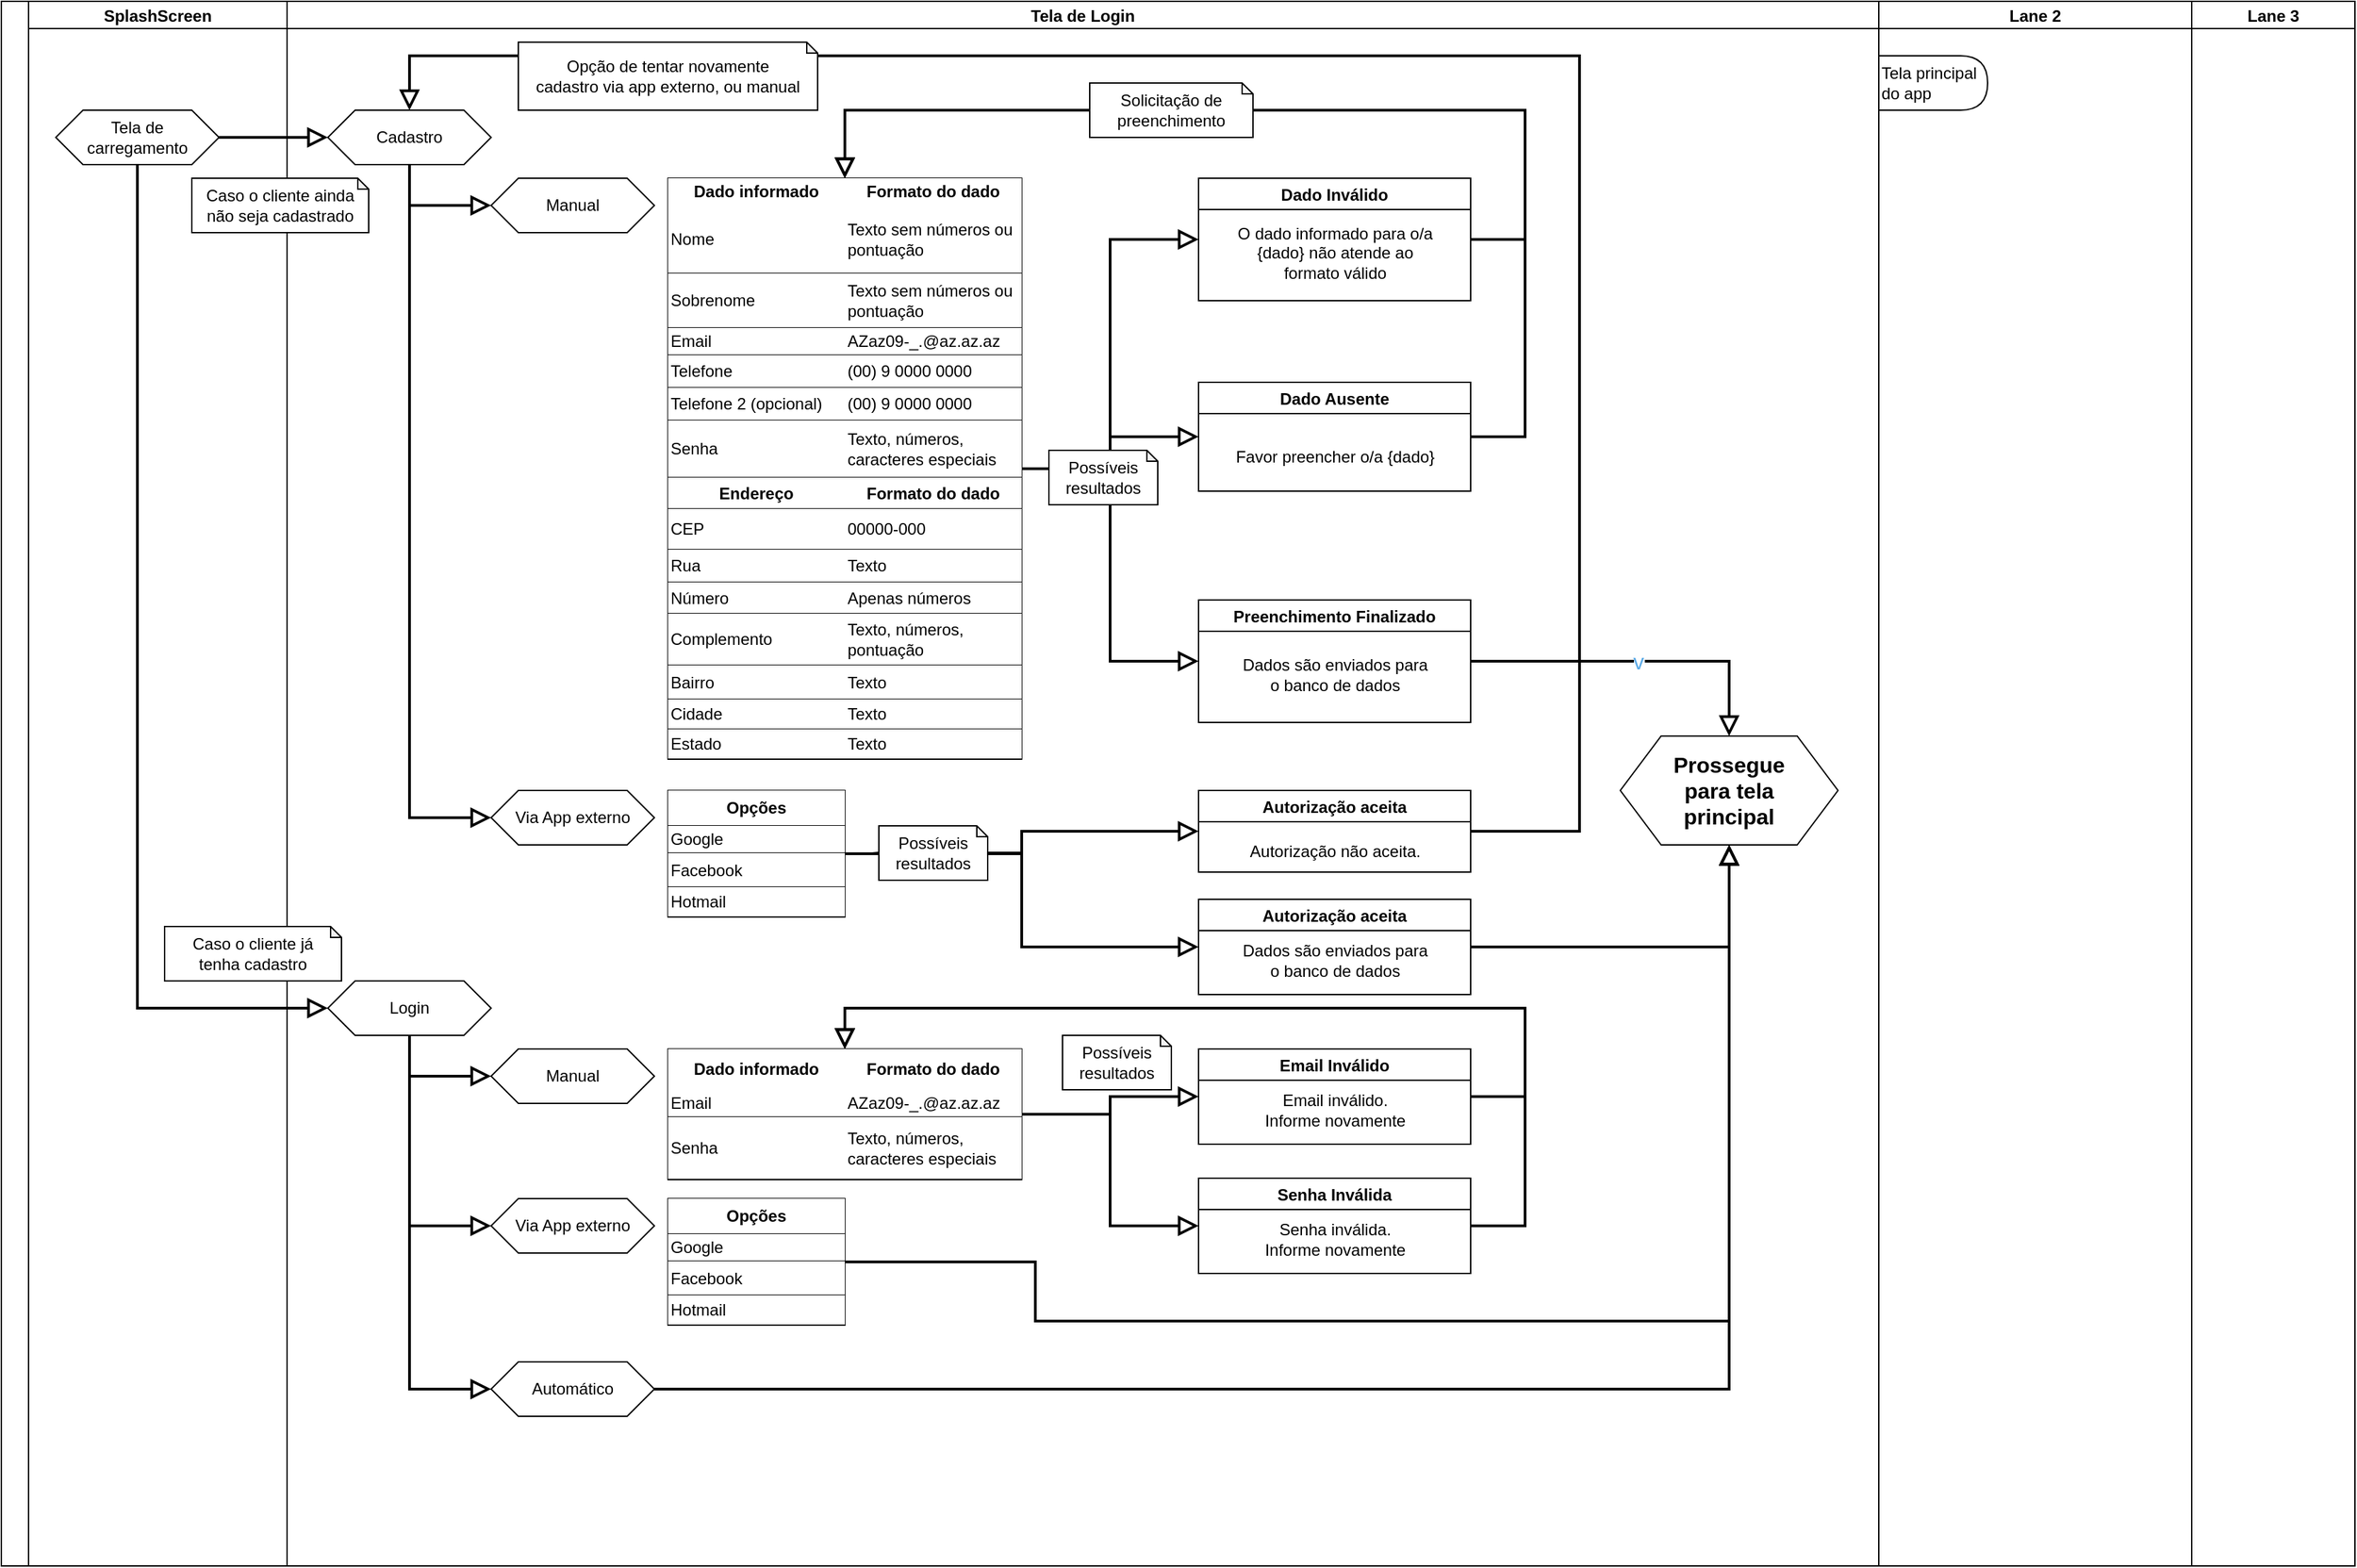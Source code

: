 <mxfile version="15.5.6" type="github" pages="2">
  <diagram name="Cliente" id="0783ab3e-0a74-02c8-0abd-f7b4e66b4bec">
    <mxGraphModel dx="1988" dy="1383" grid="1" gridSize="10" guides="1" tooltips="1" connect="1" arrows="1" fold="1" page="1" pageScale="1" pageWidth="1169" pageHeight="827" math="0" shadow="0">
      <root>
        <mxCell id="0" />
        <mxCell id="1" parent="0" />
        <mxCell id="LE1P0ZQWoaHicoNtDAZf-1" value=" " style="swimlane;childLayout=stackLayout;resizeParent=1;resizeParentMax=0;startSize=20;horizontal=0;horizontalStack=1;rounded=0;sketch=0;swimlaneLine=0;strokeOpacity=100;separatorColor=none;" vertex="1" parent="1">
          <mxGeometry x="-1120" y="-20" width="1730" height="1150" as="geometry" />
        </mxCell>
        <mxCell id="LE1P0ZQWoaHicoNtDAZf-23" value="SplashScreen" style="swimlane;startSize=20;rounded=0;sketch=0;" vertex="1" parent="LE1P0ZQWoaHicoNtDAZf-1">
          <mxGeometry x="20" width="190" height="1150" as="geometry" />
        </mxCell>
        <mxCell id="xOhRouxDfGiZBzLTzBQK-120" value="&lt;div&gt;Tela de &lt;br&gt;&lt;/div&gt;&lt;div&gt;carregamento&lt;/div&gt;" style="shape=hexagon;perimeter=hexagonPerimeter2;whiteSpace=wrap;html=1;fixedSize=1;rounded=0;labelBackgroundColor=none;labelBorderColor=none;sketch=0;align=center;" vertex="1" parent="LE1P0ZQWoaHicoNtDAZf-23">
          <mxGeometry x="20" y="80" width="120" height="40" as="geometry" />
        </mxCell>
        <mxCell id="LE1P0ZQWoaHicoNtDAZf-2" value="Tela de Login" style="swimlane;startSize=20;rounded=0;sketch=0;" vertex="1" parent="LE1P0ZQWoaHicoNtDAZf-1">
          <mxGeometry x="210" width="1170" height="1150" as="geometry" />
        </mxCell>
        <mxCell id="xOhRouxDfGiZBzLTzBQK-249" style="edgeStyle=orthogonalEdgeStyle;rounded=0;sketch=0;orthogonalLoop=1;jettySize=auto;html=1;entryX=0;entryY=0.5;entryDx=0;entryDy=0;fontColor=#5AA9E6;strokeColor=#000000;fillColor=#FFE45E;endArrow=block;endFill=0;endSize=10;startSize=10;strokeWidth=2;" edge="1" parent="LE1P0ZQWoaHicoNtDAZf-2" source="LE1P0ZQWoaHicoNtDAZf-86" target="xOhRouxDfGiZBzLTzBQK-152">
          <mxGeometry relative="1" as="geometry" />
        </mxCell>
        <mxCell id="xOhRouxDfGiZBzLTzBQK-251" style="edgeStyle=orthogonalEdgeStyle;rounded=0;sketch=0;orthogonalLoop=1;jettySize=auto;html=1;fontColor=#5AA9E6;endArrow=block;endFill=0;startSize=10;endSize=10;strokeColor=#000000;strokeWidth=2;fillColor=#FFE45E;" edge="1" parent="LE1P0ZQWoaHicoNtDAZf-2" source="LE1P0ZQWoaHicoNtDAZf-86" target="xOhRouxDfGiZBzLTzBQK-245">
          <mxGeometry relative="1" as="geometry" />
        </mxCell>
        <mxCell id="xOhRouxDfGiZBzLTzBQK-252" style="edgeStyle=orthogonalEdgeStyle;rounded=0;sketch=0;orthogonalLoop=1;jettySize=auto;html=1;fontColor=#5AA9E6;endArrow=block;endFill=0;startSize=10;endSize=10;strokeColor=#000000;strokeWidth=2;fillColor=#FFE45E;" edge="1" parent="LE1P0ZQWoaHicoNtDAZf-2" source="LE1P0ZQWoaHicoNtDAZf-86" target="xOhRouxDfGiZBzLTzBQK-247">
          <mxGeometry relative="1" as="geometry" />
        </mxCell>
        <mxCell id="LE1P0ZQWoaHicoNtDAZf-86" value="" style="shape=table;html=1;whiteSpace=wrap;startSize=0;container=1;collapsible=0;childLayout=tableLayout;columnLines=1;rowLines=1;rounded=0;sketch=0;align=left;labelBorderColor=#000000;fixedRows=0;autosize=1;resizeHeight=1;resizeWidth=1;" vertex="1" parent="LE1P0ZQWoaHicoNtDAZf-2">
          <mxGeometry x="280" y="130" width="260" height="427" as="geometry" />
        </mxCell>
        <mxCell id="LE1P0ZQWoaHicoNtDAZf-87" value="" style="shape=partialRectangle;html=1;whiteSpace=wrap;collapsible=0;dropTarget=0;pointerEvents=0;top=0;left=0;bottom=0;right=0;points=[[0,0.5],[1,0.5]];portConstraint=eastwest;rounded=0;sketch=0;align=left;" vertex="1" parent="LE1P0ZQWoaHicoNtDAZf-86">
          <mxGeometry width="260" height="20" as="geometry" />
        </mxCell>
        <mxCell id="LE1P0ZQWoaHicoNtDAZf-88" value="Dado informado" style="shape=partialRectangle;html=1;whiteSpace=wrap;connectable=0;top=0;left=0;bottom=0;right=0;overflow=hidden;pointerEvents=1;rounded=0;sketch=0;align=center;fontStyle=1" vertex="1" parent="LE1P0ZQWoaHicoNtDAZf-87">
          <mxGeometry width="130" height="20" as="geometry">
            <mxRectangle width="130" height="20" as="alternateBounds" />
          </mxGeometry>
        </mxCell>
        <mxCell id="LE1P0ZQWoaHicoNtDAZf-89" value="Formato do dado&lt;span style=&quot;white-space: pre&quot;&gt;&lt;/span&gt;" style="shape=partialRectangle;html=1;whiteSpace=wrap;connectable=0;top=0;left=0;bottom=0;right=0;overflow=hidden;pointerEvents=1;rounded=0;sketch=0;align=center;fontStyle=1" vertex="1" parent="LE1P0ZQWoaHicoNtDAZf-87">
          <mxGeometry x="130" width="130" height="20" as="geometry">
            <mxRectangle width="130" height="20" as="alternateBounds" />
          </mxGeometry>
        </mxCell>
        <mxCell id="LE1P0ZQWoaHicoNtDAZf-91" value="" style="shape=partialRectangle;html=1;whiteSpace=wrap;collapsible=0;dropTarget=0;pointerEvents=0;top=0;left=0;bottom=0;right=0;points=[[0,0.5],[1,0.5]];portConstraint=eastwest;rounded=0;sketch=0;align=left;" vertex="1" parent="LE1P0ZQWoaHicoNtDAZf-86">
          <mxGeometry y="20" width="260" height="50" as="geometry" />
        </mxCell>
        <mxCell id="LE1P0ZQWoaHicoNtDAZf-92" value="Nome" style="shape=partialRectangle;html=1;whiteSpace=wrap;connectable=0;top=0;left=0;bottom=1;right=0;overflow=hidden;pointerEvents=1;rounded=0;labelBackgroundColor=none;sketch=0;align=left;" vertex="1" parent="LE1P0ZQWoaHicoNtDAZf-91">
          <mxGeometry width="130" height="50" as="geometry">
            <mxRectangle width="130" height="50" as="alternateBounds" />
          </mxGeometry>
        </mxCell>
        <mxCell id="LE1P0ZQWoaHicoNtDAZf-93" value="Texto sem números ou pontuação" style="shape=partialRectangle;html=1;whiteSpace=wrap;connectable=0;top=0;left=0;bottom=1;right=0;overflow=hidden;pointerEvents=1;rounded=0;labelBackgroundColor=none;sketch=0;align=left;" vertex="1" parent="LE1P0ZQWoaHicoNtDAZf-91">
          <mxGeometry x="130" width="130" height="50" as="geometry">
            <mxRectangle width="130" height="50" as="alternateBounds" />
          </mxGeometry>
        </mxCell>
        <mxCell id="LE1P0ZQWoaHicoNtDAZf-95" value="" style="shape=partialRectangle;html=1;whiteSpace=wrap;collapsible=0;dropTarget=0;pointerEvents=0;top=0;left=0;bottom=0;right=0;points=[[0,0.5],[1,0.5]];portConstraint=eastwest;rounded=0;sketch=0;align=left;" vertex="1" parent="LE1P0ZQWoaHicoNtDAZf-86">
          <mxGeometry y="70" width="260" height="40" as="geometry" />
        </mxCell>
        <mxCell id="LE1P0ZQWoaHicoNtDAZf-96" value="Sobrenome" style="shape=partialRectangle;html=1;whiteSpace=wrap;connectable=0;top=0;left=0;bottom=1;right=0;overflow=hidden;pointerEvents=1;rounded=0;labelBackgroundColor=none;sketch=0;align=left;" vertex="1" parent="LE1P0ZQWoaHicoNtDAZf-95">
          <mxGeometry width="130" height="40" as="geometry">
            <mxRectangle width="130" height="40" as="alternateBounds" />
          </mxGeometry>
        </mxCell>
        <mxCell id="LE1P0ZQWoaHicoNtDAZf-97" value="Texto sem números ou pontuação" style="shape=partialRectangle;html=1;whiteSpace=wrap;connectable=0;top=0;left=0;bottom=1;right=0;overflow=visible;pointerEvents=1;rounded=0;labelBackgroundColor=none;sketch=0;align=left;resizeHeight=1;" vertex="1" parent="LE1P0ZQWoaHicoNtDAZf-95">
          <mxGeometry x="130" width="130" height="40" as="geometry">
            <mxRectangle width="130" height="40" as="alternateBounds" />
          </mxGeometry>
        </mxCell>
        <mxCell id="LE1P0ZQWoaHicoNtDAZf-105" style="shape=partialRectangle;html=1;whiteSpace=wrap;collapsible=0;dropTarget=0;pointerEvents=0;top=0;left=0;bottom=0;right=0;points=[[0,0.5],[1,0.5]];portConstraint=eastwest;rounded=0;sketch=0;align=left;" vertex="1" parent="LE1P0ZQWoaHicoNtDAZf-86">
          <mxGeometry y="110" width="260" height="20" as="geometry" />
        </mxCell>
        <mxCell id="LE1P0ZQWoaHicoNtDAZf-106" value="Email" style="shape=partialRectangle;html=1;whiteSpace=wrap;connectable=0;top=0;left=0;bottom=1;right=0;overflow=hidden;pointerEvents=1;rounded=0;labelBackgroundColor=none;sketch=0;align=left;" vertex="1" parent="LE1P0ZQWoaHicoNtDAZf-105">
          <mxGeometry width="130" height="20" as="geometry">
            <mxRectangle width="130" height="20" as="alternateBounds" />
          </mxGeometry>
        </mxCell>
        <mxCell id="LE1P0ZQWoaHicoNtDAZf-107" value="AZaz09-_.@az.az.az" style="shape=partialRectangle;html=1;whiteSpace=wrap;connectable=0;top=0;left=0;bottom=1;right=0;overflow=hidden;pointerEvents=1;rounded=0;labelBackgroundColor=none;sketch=0;align=left;" vertex="1" parent="LE1P0ZQWoaHicoNtDAZf-105">
          <mxGeometry x="130" width="130" height="20" as="geometry">
            <mxRectangle width="130" height="20" as="alternateBounds" />
          </mxGeometry>
        </mxCell>
        <mxCell id="LE1P0ZQWoaHicoNtDAZf-102" style="shape=partialRectangle;html=1;whiteSpace=wrap;collapsible=0;dropTarget=0;pointerEvents=0;top=0;left=0;bottom=0;right=0;points=[[0,0.5],[1,0.5]];portConstraint=eastwest;rounded=0;sketch=0;align=left;" vertex="1" parent="LE1P0ZQWoaHicoNtDAZf-86">
          <mxGeometry y="130" width="260" height="24" as="geometry" />
        </mxCell>
        <mxCell id="LE1P0ZQWoaHicoNtDAZf-103" value="Telefone" style="shape=partialRectangle;html=1;whiteSpace=wrap;connectable=0;top=0;left=0;bottom=1;right=0;overflow=hidden;pointerEvents=1;rounded=0;labelBackgroundColor=none;sketch=0;align=left;" vertex="1" parent="LE1P0ZQWoaHicoNtDAZf-102">
          <mxGeometry width="130" height="24" as="geometry">
            <mxRectangle width="130" height="24" as="alternateBounds" />
          </mxGeometry>
        </mxCell>
        <mxCell id="LE1P0ZQWoaHicoNtDAZf-104" value="(00) 9 0000 0000" style="shape=partialRectangle;html=1;whiteSpace=wrap;connectable=0;top=0;left=0;bottom=1;right=0;overflow=hidden;pointerEvents=1;rounded=0;labelBackgroundColor=none;sketch=0;align=left;" vertex="1" parent="LE1P0ZQWoaHicoNtDAZf-102">
          <mxGeometry x="130" width="130" height="24" as="geometry">
            <mxRectangle width="130" height="24" as="alternateBounds" />
          </mxGeometry>
        </mxCell>
        <mxCell id="xOhRouxDfGiZBzLTzBQK-4" style="shape=partialRectangle;html=1;whiteSpace=wrap;collapsible=0;dropTarget=0;pointerEvents=0;top=0;left=0;bottom=0;right=0;points=[[0,0.5],[1,0.5]];portConstraint=eastwest;rounded=0;sketch=0;align=left;" vertex="1" parent="LE1P0ZQWoaHicoNtDAZf-86">
          <mxGeometry y="154" width="260" height="24" as="geometry" />
        </mxCell>
        <mxCell id="xOhRouxDfGiZBzLTzBQK-5" value="Telefone 2 (opcional)" style="shape=partialRectangle;html=1;whiteSpace=wrap;connectable=0;top=0;left=0;bottom=1;right=0;overflow=hidden;pointerEvents=1;rounded=0;labelBackgroundColor=none;sketch=0;align=left;" vertex="1" parent="xOhRouxDfGiZBzLTzBQK-4">
          <mxGeometry width="130" height="24" as="geometry">
            <mxRectangle width="130" height="24" as="alternateBounds" />
          </mxGeometry>
        </mxCell>
        <mxCell id="xOhRouxDfGiZBzLTzBQK-6" value="(00) 9 0000 0000" style="shape=partialRectangle;html=1;whiteSpace=wrap;connectable=0;top=0;left=0;bottom=1;right=0;overflow=hidden;pointerEvents=1;rounded=0;labelBackgroundColor=none;sketch=0;align=left;" vertex="1" parent="xOhRouxDfGiZBzLTzBQK-4">
          <mxGeometry x="130" width="130" height="24" as="geometry">
            <mxRectangle width="130" height="24" as="alternateBounds" />
          </mxGeometry>
        </mxCell>
        <mxCell id="xOhRouxDfGiZBzLTzBQK-107" style="shape=partialRectangle;html=1;whiteSpace=wrap;collapsible=0;dropTarget=0;pointerEvents=0;top=0;left=0;bottom=0;right=0;points=[[0,0.5],[1,0.5]];portConstraint=eastwest;rounded=0;sketch=0;align=left;" vertex="1" parent="LE1P0ZQWoaHicoNtDAZf-86">
          <mxGeometry y="178" width="260" height="42" as="geometry" />
        </mxCell>
        <mxCell id="xOhRouxDfGiZBzLTzBQK-108" value="Senha" style="shape=partialRectangle;html=1;whiteSpace=wrap;connectable=0;top=0;left=0;bottom=1;right=0;overflow=hidden;pointerEvents=1;rounded=0;labelBackgroundColor=none;sketch=0;align=left;" vertex="1" parent="xOhRouxDfGiZBzLTzBQK-107">
          <mxGeometry width="130" height="42" as="geometry">
            <mxRectangle width="130" height="42" as="alternateBounds" />
          </mxGeometry>
        </mxCell>
        <mxCell id="xOhRouxDfGiZBzLTzBQK-109" value="Texto, números, caracteres especiais" style="shape=partialRectangle;html=1;whiteSpace=wrap;connectable=0;top=0;left=0;bottom=1;right=0;overflow=hidden;pointerEvents=1;rounded=0;labelBackgroundColor=none;sketch=0;align=left;" vertex="1" parent="xOhRouxDfGiZBzLTzBQK-107">
          <mxGeometry x="130" width="130" height="42" as="geometry">
            <mxRectangle width="130" height="42" as="alternateBounds" />
          </mxGeometry>
        </mxCell>
        <mxCell id="LE1P0ZQWoaHicoNtDAZf-99" style="shape=partialRectangle;html=1;whiteSpace=wrap;collapsible=0;dropTarget=0;pointerEvents=0;top=0;left=0;bottom=0;right=0;points=[[0,0.5],[1,0.5]];portConstraint=eastwest;rounded=0;sketch=0;align=left;" vertex="1" parent="LE1P0ZQWoaHicoNtDAZf-86">
          <mxGeometry y="220" width="260" height="23" as="geometry" />
        </mxCell>
        <mxCell id="LE1P0ZQWoaHicoNtDAZf-100" value="Endereço" style="shape=partialRectangle;html=1;whiteSpace=wrap;connectable=0;top=0;left=0;bottom=1;right=0;overflow=hidden;pointerEvents=1;rounded=0;labelBackgroundColor=none;sketch=0;align=center;labelBorderColor=none;fontStyle=1;" vertex="1" parent="LE1P0ZQWoaHicoNtDAZf-99">
          <mxGeometry width="130" height="23" as="geometry">
            <mxRectangle width="130" height="23" as="alternateBounds" />
          </mxGeometry>
        </mxCell>
        <mxCell id="LE1P0ZQWoaHicoNtDAZf-101" value="&lt;div align=&quot;center&quot;&gt;&lt;b&gt;Formato do dado&lt;/b&gt;&lt;br&gt;&lt;/div&gt;" style="shape=partialRectangle;html=1;whiteSpace=wrap;connectable=0;top=0;left=0;bottom=1;right=0;overflow=hidden;pointerEvents=1;rounded=0;labelBackgroundColor=none;sketch=0;align=center;" vertex="1" parent="LE1P0ZQWoaHicoNtDAZf-99">
          <mxGeometry x="130" width="130" height="23" as="geometry">
            <mxRectangle width="130" height="23" as="alternateBounds" />
          </mxGeometry>
        </mxCell>
        <mxCell id="LE1P0ZQWoaHicoNtDAZf-145" style="shape=partialRectangle;html=1;whiteSpace=wrap;collapsible=0;dropTarget=0;pointerEvents=0;top=0;left=0;bottom=0;right=0;points=[[0,0.5],[1,0.5]];portConstraint=eastwest;rounded=0;sketch=0;align=left;" vertex="1" parent="LE1P0ZQWoaHicoNtDAZf-86">
          <mxGeometry y="243" width="260" height="30" as="geometry" />
        </mxCell>
        <mxCell id="LE1P0ZQWoaHicoNtDAZf-146" value="CEP" style="shape=partialRectangle;html=1;whiteSpace=wrap;connectable=0;top=0;left=0;bottom=1;right=0;overflow=hidden;pointerEvents=1;rounded=0;labelBackgroundColor=none;sketch=0;align=left;labelBorderColor=none;fontStyle=0;" vertex="1" parent="LE1P0ZQWoaHicoNtDAZf-145">
          <mxGeometry width="130" height="30" as="geometry">
            <mxRectangle width="130" height="30" as="alternateBounds" />
          </mxGeometry>
        </mxCell>
        <mxCell id="LE1P0ZQWoaHicoNtDAZf-147" value="00000-000" style="shape=partialRectangle;html=1;whiteSpace=wrap;connectable=0;top=0;left=0;bottom=1;right=0;overflow=hidden;pointerEvents=1;rounded=0;labelBackgroundColor=none;sketch=0;align=left;" vertex="1" parent="LE1P0ZQWoaHicoNtDAZf-145">
          <mxGeometry x="130" width="130" height="30" as="geometry">
            <mxRectangle width="130" height="30" as="alternateBounds" />
          </mxGeometry>
        </mxCell>
        <mxCell id="LE1P0ZQWoaHicoNtDAZf-142" style="shape=partialRectangle;html=1;whiteSpace=wrap;collapsible=0;dropTarget=0;pointerEvents=0;top=0;left=0;bottom=0;right=0;points=[[0,0.5],[1,0.5]];portConstraint=eastwest;rounded=0;sketch=0;align=left;" vertex="1" parent="LE1P0ZQWoaHicoNtDAZf-86">
          <mxGeometry y="273" width="260" height="24" as="geometry" />
        </mxCell>
        <mxCell id="LE1P0ZQWoaHicoNtDAZf-143" value="Rua" style="shape=partialRectangle;html=1;whiteSpace=wrap;connectable=0;top=0;left=0;bottom=1;right=0;overflow=hidden;pointerEvents=1;rounded=0;labelBackgroundColor=none;sketch=0;align=left;labelBorderColor=none;fontStyle=0;" vertex="1" parent="LE1P0ZQWoaHicoNtDAZf-142">
          <mxGeometry width="130" height="24" as="geometry">
            <mxRectangle width="130" height="24" as="alternateBounds" />
          </mxGeometry>
        </mxCell>
        <mxCell id="LE1P0ZQWoaHicoNtDAZf-144" value="Texto" style="shape=partialRectangle;html=1;whiteSpace=wrap;connectable=0;top=0;left=0;bottom=1;right=0;overflow=hidden;pointerEvents=1;rounded=0;labelBackgroundColor=none;sketch=0;align=left;" vertex="1" parent="LE1P0ZQWoaHicoNtDAZf-142">
          <mxGeometry x="130" width="130" height="24" as="geometry">
            <mxRectangle width="130" height="24" as="alternateBounds" />
          </mxGeometry>
        </mxCell>
        <mxCell id="LE1P0ZQWoaHicoNtDAZf-139" style="shape=partialRectangle;html=1;whiteSpace=wrap;collapsible=0;dropTarget=0;pointerEvents=0;top=0;left=0;bottom=0;right=0;points=[[0,0.5],[1,0.5]];portConstraint=eastwest;rounded=0;sketch=0;align=left;" vertex="1" parent="LE1P0ZQWoaHicoNtDAZf-86">
          <mxGeometry y="297" width="260" height="23" as="geometry" />
        </mxCell>
        <mxCell id="LE1P0ZQWoaHicoNtDAZf-140" value="Número&lt;span style=&quot;white-space: pre&quot;&gt;&lt;/span&gt;&lt;span style=&quot;white-space: pre&quot;&gt;&lt;/span&gt;&lt;span style=&quot;white-space: pre&quot;&gt;&lt;/span&gt;" style="shape=partialRectangle;html=1;whiteSpace=wrap;connectable=0;top=0;left=0;bottom=1;right=0;overflow=hidden;pointerEvents=1;rounded=0;labelBackgroundColor=none;sketch=0;align=left;labelBorderColor=none;fontStyle=0;" vertex="1" parent="LE1P0ZQWoaHicoNtDAZf-139">
          <mxGeometry width="130" height="23" as="geometry">
            <mxRectangle width="130" height="23" as="alternateBounds" />
          </mxGeometry>
        </mxCell>
        <mxCell id="LE1P0ZQWoaHicoNtDAZf-141" value="Apenas números" style="shape=partialRectangle;html=1;whiteSpace=wrap;connectable=0;top=0;left=0;bottom=1;right=0;overflow=hidden;pointerEvents=1;rounded=0;labelBackgroundColor=none;sketch=0;align=left;" vertex="1" parent="LE1P0ZQWoaHicoNtDAZf-139">
          <mxGeometry x="130" width="130" height="23" as="geometry">
            <mxRectangle width="130" height="23" as="alternateBounds" />
          </mxGeometry>
        </mxCell>
        <mxCell id="LE1P0ZQWoaHicoNtDAZf-136" style="shape=partialRectangle;html=1;whiteSpace=wrap;collapsible=0;dropTarget=0;pointerEvents=0;top=0;left=0;bottom=0;right=0;points=[[0,0.5],[1,0.5]];portConstraint=eastwest;rounded=0;sketch=0;align=left;" vertex="1" parent="LE1P0ZQWoaHicoNtDAZf-86">
          <mxGeometry y="320" width="260" height="38" as="geometry" />
        </mxCell>
        <mxCell id="LE1P0ZQWoaHicoNtDAZf-137" value="Complemento" style="shape=partialRectangle;html=1;whiteSpace=wrap;connectable=0;top=0;left=0;bottom=1;right=0;overflow=hidden;pointerEvents=1;rounded=0;labelBackgroundColor=none;sketch=0;align=left;labelBorderColor=none;fontStyle=0;" vertex="1" parent="LE1P0ZQWoaHicoNtDAZf-136">
          <mxGeometry width="130" height="38" as="geometry">
            <mxRectangle width="130" height="38" as="alternateBounds" />
          </mxGeometry>
        </mxCell>
        <mxCell id="LE1P0ZQWoaHicoNtDAZf-138" value="Texto, números, pontuação" style="shape=partialRectangle;html=1;whiteSpace=wrap;connectable=0;top=0;left=0;bottom=1;right=0;overflow=hidden;pointerEvents=1;rounded=0;labelBackgroundColor=none;sketch=0;align=left;" vertex="1" parent="LE1P0ZQWoaHicoNtDAZf-136">
          <mxGeometry x="130" width="130" height="38" as="geometry">
            <mxRectangle width="130" height="38" as="alternateBounds" />
          </mxGeometry>
        </mxCell>
        <mxCell id="LE1P0ZQWoaHicoNtDAZf-148" style="shape=partialRectangle;html=1;whiteSpace=wrap;collapsible=0;dropTarget=0;pointerEvents=0;top=0;left=0;bottom=0;right=0;points=[[0,0.5],[1,0.5]];portConstraint=eastwest;rounded=0;sketch=0;align=left;" vertex="1" parent="LE1P0ZQWoaHicoNtDAZf-86">
          <mxGeometry y="358" width="260" height="25" as="geometry" />
        </mxCell>
        <mxCell id="LE1P0ZQWoaHicoNtDAZf-149" value="Bairro&lt;span style=&quot;white-space: pre&quot;&gt;&lt;/span&gt;&lt;span style=&quot;white-space: pre&quot;&gt;&lt;/span&gt;" style="shape=partialRectangle;html=1;whiteSpace=wrap;connectable=0;top=0;left=0;bottom=1;right=0;overflow=hidden;pointerEvents=1;rounded=0;labelBackgroundColor=none;sketch=0;align=left;labelBorderColor=none;fontStyle=0;" vertex="1" parent="LE1P0ZQWoaHicoNtDAZf-148">
          <mxGeometry width="130" height="25" as="geometry">
            <mxRectangle width="130" height="25" as="alternateBounds" />
          </mxGeometry>
        </mxCell>
        <mxCell id="LE1P0ZQWoaHicoNtDAZf-150" value="Texto" style="shape=partialRectangle;html=1;whiteSpace=wrap;connectable=0;top=0;left=0;bottom=1;right=0;overflow=hidden;pointerEvents=1;rounded=0;labelBackgroundColor=none;sketch=0;align=left;" vertex="1" parent="LE1P0ZQWoaHicoNtDAZf-148">
          <mxGeometry x="130" width="130" height="25" as="geometry">
            <mxRectangle width="130" height="25" as="alternateBounds" />
          </mxGeometry>
        </mxCell>
        <mxCell id="xOhRouxDfGiZBzLTzBQK-1" style="shape=partialRectangle;html=1;whiteSpace=wrap;collapsible=0;dropTarget=0;pointerEvents=0;top=0;left=0;bottom=0;right=0;points=[[0,0.5],[1,0.5]];portConstraint=eastwest;rounded=0;sketch=0;align=left;" vertex="1" parent="LE1P0ZQWoaHicoNtDAZf-86">
          <mxGeometry y="383" width="260" height="22" as="geometry" />
        </mxCell>
        <mxCell id="xOhRouxDfGiZBzLTzBQK-2" value="Cidade" style="shape=partialRectangle;html=1;whiteSpace=wrap;connectable=0;top=0;left=0;bottom=1;right=0;overflow=hidden;pointerEvents=1;rounded=0;labelBackgroundColor=none;sketch=0;align=left;labelBorderColor=none;fontStyle=0;" vertex="1" parent="xOhRouxDfGiZBzLTzBQK-1">
          <mxGeometry width="130" height="22" as="geometry">
            <mxRectangle width="130" height="22" as="alternateBounds" />
          </mxGeometry>
        </mxCell>
        <mxCell id="xOhRouxDfGiZBzLTzBQK-3" value="Texto" style="shape=partialRectangle;html=1;whiteSpace=wrap;connectable=0;top=0;left=0;bottom=1;right=0;overflow=hidden;pointerEvents=1;rounded=0;labelBackgroundColor=none;sketch=0;align=left;" vertex="1" parent="xOhRouxDfGiZBzLTzBQK-1">
          <mxGeometry x="130" width="130" height="22" as="geometry">
            <mxRectangle width="130" height="22" as="alternateBounds" />
          </mxGeometry>
        </mxCell>
        <mxCell id="xOhRouxDfGiZBzLTzBQK-8" style="shape=partialRectangle;html=1;whiteSpace=wrap;collapsible=0;dropTarget=0;pointerEvents=0;top=0;left=0;bottom=0;right=0;points=[[0,0.5],[1,0.5]];portConstraint=eastwest;rounded=0;sketch=0;align=left;" vertex="1" parent="LE1P0ZQWoaHicoNtDAZf-86">
          <mxGeometry y="405" width="260" height="22" as="geometry" />
        </mxCell>
        <mxCell id="xOhRouxDfGiZBzLTzBQK-9" value="Estado" style="shape=partialRectangle;html=1;whiteSpace=wrap;connectable=0;top=0;left=0;bottom=1;right=0;overflow=hidden;pointerEvents=1;rounded=0;labelBackgroundColor=none;sketch=0;align=left;labelBorderColor=none;fontStyle=0;" vertex="1" parent="xOhRouxDfGiZBzLTzBQK-8">
          <mxGeometry width="130" height="22" as="geometry">
            <mxRectangle width="130" height="22" as="alternateBounds" />
          </mxGeometry>
        </mxCell>
        <mxCell id="xOhRouxDfGiZBzLTzBQK-10" value="Texto" style="shape=partialRectangle;html=1;whiteSpace=wrap;connectable=0;top=0;left=0;bottom=1;right=0;overflow=hidden;pointerEvents=1;rounded=0;labelBackgroundColor=none;sketch=0;align=left;" vertex="1" parent="xOhRouxDfGiZBzLTzBQK-8">
          <mxGeometry x="130" width="130" height="22" as="geometry">
            <mxRectangle width="130" height="22" as="alternateBounds" />
          </mxGeometry>
        </mxCell>
        <mxCell id="xOhRouxDfGiZBzLTzBQK-262" style="edgeStyle=orthogonalEdgeStyle;rounded=0;sketch=0;orthogonalLoop=1;jettySize=auto;html=1;fontColor=#5AA9E6;endArrow=block;endFill=0;startSize=10;endSize=10;strokeColor=#000000;strokeWidth=2;fillColor=#FFE45E;" edge="1" parent="LE1P0ZQWoaHicoNtDAZf-2" source="xOhRouxDfGiZBzLTzBQK-13" target="xOhRouxDfGiZBzLTzBQK-258">
          <mxGeometry relative="1" as="geometry" />
        </mxCell>
        <mxCell id="xOhRouxDfGiZBzLTzBQK-263" style="edgeStyle=orthogonalEdgeStyle;rounded=0;sketch=0;orthogonalLoop=1;jettySize=auto;html=1;fontColor=#5AA9E6;endArrow=block;endFill=0;startSize=10;endSize=10;strokeColor=#000000;strokeWidth=2;fillColor=#FFE45E;startArrow=none;entryX=0;entryY=0.5;entryDx=0;entryDy=0;" edge="1" parent="LE1P0ZQWoaHicoNtDAZf-2" source="xOhRouxDfGiZBzLTzBQK-264" target="xOhRouxDfGiZBzLTzBQK-256">
          <mxGeometry relative="1" as="geometry">
            <Array as="points">
              <mxPoint x="540" y="626" />
              <mxPoint x="540" y="695" />
            </Array>
          </mxGeometry>
        </mxCell>
        <mxCell id="xOhRouxDfGiZBzLTzBQK-13" value="" style="shape=table;html=1;whiteSpace=wrap;startSize=0;container=1;collapsible=0;childLayout=tableLayout;columnLines=1;rowLines=1;rounded=0;sketch=0;align=left;labelBorderColor=#000000;fixedRows=0;autosize=1;resizeHeight=1;resizeWidth=1;" vertex="1" parent="LE1P0ZQWoaHicoNtDAZf-2">
          <mxGeometry x="280" y="580" width="130" height="93" as="geometry" />
        </mxCell>
        <mxCell id="xOhRouxDfGiZBzLTzBQK-14" value="" style="shape=partialRectangle;html=1;whiteSpace=wrap;collapsible=0;dropTarget=0;pointerEvents=0;top=0;left=0;bottom=0;right=0;points=[[0,0.5],[1,0.5]];portConstraint=eastwest;rounded=0;sketch=0;align=left;" vertex="1" parent="xOhRouxDfGiZBzLTzBQK-13">
          <mxGeometry width="130" height="26" as="geometry" />
        </mxCell>
        <mxCell id="xOhRouxDfGiZBzLTzBQK-15" value="Opções" style="shape=partialRectangle;html=1;whiteSpace=wrap;connectable=0;top=0;left=0;bottom=1;right=0;overflow=hidden;pointerEvents=1;rounded=0;sketch=0;align=center;fontStyle=1" vertex="1" parent="xOhRouxDfGiZBzLTzBQK-14">
          <mxGeometry width="130" height="26" as="geometry">
            <mxRectangle width="130" height="26" as="alternateBounds" />
          </mxGeometry>
        </mxCell>
        <mxCell id="xOhRouxDfGiZBzLTzBQK-17" value="" style="shape=partialRectangle;html=1;whiteSpace=wrap;collapsible=0;dropTarget=0;pointerEvents=0;top=0;left=0;bottom=0;right=0;points=[[0,0.5],[1,0.5]];portConstraint=eastwest;rounded=0;sketch=0;align=left;" vertex="1" parent="xOhRouxDfGiZBzLTzBQK-13">
          <mxGeometry y="26" width="130" height="20" as="geometry" />
        </mxCell>
        <mxCell id="xOhRouxDfGiZBzLTzBQK-18" value="Google" style="shape=partialRectangle;html=1;whiteSpace=wrap;connectable=0;top=0;left=0;bottom=1;right=0;overflow=hidden;pointerEvents=1;rounded=0;labelBackgroundColor=none;sketch=0;align=left;" vertex="1" parent="xOhRouxDfGiZBzLTzBQK-17">
          <mxGeometry width="130" height="20" as="geometry">
            <mxRectangle width="130" height="20" as="alternateBounds" />
          </mxGeometry>
        </mxCell>
        <mxCell id="xOhRouxDfGiZBzLTzBQK-20" value="" style="shape=partialRectangle;html=1;whiteSpace=wrap;collapsible=0;dropTarget=0;pointerEvents=0;top=0;left=0;bottom=0;right=0;points=[[0,0.5],[1,0.5]];portConstraint=eastwest;rounded=0;sketch=0;align=left;" vertex="1" parent="xOhRouxDfGiZBzLTzBQK-13">
          <mxGeometry y="46" width="130" height="25" as="geometry" />
        </mxCell>
        <mxCell id="xOhRouxDfGiZBzLTzBQK-21" value="Facebook" style="shape=partialRectangle;html=1;whiteSpace=wrap;connectable=0;top=0;left=0;bottom=1;right=0;overflow=hidden;pointerEvents=1;rounded=0;labelBackgroundColor=none;sketch=0;align=left;" vertex="1" parent="xOhRouxDfGiZBzLTzBQK-20">
          <mxGeometry width="130" height="25" as="geometry">
            <mxRectangle width="130" height="25" as="alternateBounds" />
          </mxGeometry>
        </mxCell>
        <mxCell id="xOhRouxDfGiZBzLTzBQK-23" style="shape=partialRectangle;html=1;whiteSpace=wrap;collapsible=0;dropTarget=0;pointerEvents=0;top=0;left=0;bottom=0;right=0;points=[[0,0.5],[1,0.5]];portConstraint=eastwest;rounded=0;sketch=0;align=left;" vertex="1" parent="xOhRouxDfGiZBzLTzBQK-13">
          <mxGeometry y="71" width="130" height="22" as="geometry" />
        </mxCell>
        <mxCell id="xOhRouxDfGiZBzLTzBQK-24" value="Hotmail" style="shape=partialRectangle;html=1;whiteSpace=wrap;connectable=0;top=0;left=0;bottom=1;right=0;overflow=hidden;pointerEvents=1;rounded=0;labelBackgroundColor=none;sketch=0;align=left;" vertex="1" parent="xOhRouxDfGiZBzLTzBQK-23">
          <mxGeometry width="130" height="22" as="geometry">
            <mxRectangle width="130" height="22" as="alternateBounds" />
          </mxGeometry>
        </mxCell>
        <mxCell id="xOhRouxDfGiZBzLTzBQK-139" style="edgeStyle=orthogonalEdgeStyle;rounded=0;sketch=0;orthogonalLoop=1;jettySize=auto;html=1;entryX=0;entryY=0.5;entryDx=0;entryDy=0;fontColor=#5AA9E6;endArrow=block;endFill=0;startSize=10;strokeWidth=2;endSize=10;" edge="1" parent="LE1P0ZQWoaHicoNtDAZf-2" source="xOhRouxDfGiZBzLTzBQK-59" target="xOhRouxDfGiZBzLTzBQK-137">
          <mxGeometry relative="1" as="geometry" />
        </mxCell>
        <mxCell id="xOhRouxDfGiZBzLTzBQK-142" style="edgeStyle=orthogonalEdgeStyle;rounded=0;sketch=0;orthogonalLoop=1;jettySize=auto;html=1;entryX=0;entryY=0.5;entryDx=0;entryDy=0;fontColor=#5AA9E6;endArrow=block;endFill=0;startSize=10;strokeWidth=2;endSize=10;" edge="1" parent="LE1P0ZQWoaHicoNtDAZf-2" source="xOhRouxDfGiZBzLTzBQK-59" target="xOhRouxDfGiZBzLTzBQK-140">
          <mxGeometry relative="1" as="geometry" />
        </mxCell>
        <mxCell id="xOhRouxDfGiZBzLTzBQK-59" value="&lt;span style=&quot;background-color: rgb(255 , 255 , 255)&quot;&gt;Cadastro&lt;/span&gt;" style="shape=hexagon;perimeter=hexagonPerimeter2;whiteSpace=wrap;html=1;fixedSize=1;rounded=0;labelBackgroundColor=none;labelBorderColor=none;sketch=0;align=center;" vertex="1" parent="LE1P0ZQWoaHicoNtDAZf-2">
          <mxGeometry x="30" y="80" width="120" height="40" as="geometry" />
        </mxCell>
        <mxCell id="xOhRouxDfGiZBzLTzBQK-147" style="edgeStyle=orthogonalEdgeStyle;rounded=0;sketch=0;orthogonalLoop=1;jettySize=auto;html=1;entryX=0;entryY=0.5;entryDx=0;entryDy=0;fontColor=#5AA9E6;endArrow=block;endFill=0;startSize=10;strokeWidth=2;endSize=10;" edge="1" parent="LE1P0ZQWoaHicoNtDAZf-2" source="xOhRouxDfGiZBzLTzBQK-62" target="xOhRouxDfGiZBzLTzBQK-145">
          <mxGeometry relative="1" as="geometry" />
        </mxCell>
        <mxCell id="xOhRouxDfGiZBzLTzBQK-148" style="edgeStyle=orthogonalEdgeStyle;rounded=0;sketch=0;orthogonalLoop=1;jettySize=auto;html=1;entryX=0;entryY=0.5;entryDx=0;entryDy=0;fontColor=#5AA9E6;endArrow=block;endFill=0;startSize=10;endSize=10;strokeWidth=2;" edge="1" parent="LE1P0ZQWoaHicoNtDAZf-2" source="xOhRouxDfGiZBzLTzBQK-62" target="xOhRouxDfGiZBzLTzBQK-146">
          <mxGeometry relative="1" as="geometry" />
        </mxCell>
        <mxCell id="xOhRouxDfGiZBzLTzBQK-150" style="edgeStyle=orthogonalEdgeStyle;rounded=0;sketch=0;orthogonalLoop=1;jettySize=auto;html=1;entryX=0;entryY=0.5;entryDx=0;entryDy=0;fontColor=#5AA9E6;endArrow=block;endFill=0;startSize=10;endSize=10;strokeWidth=2;" edge="1" parent="LE1P0ZQWoaHicoNtDAZf-2" source="xOhRouxDfGiZBzLTzBQK-62" target="xOhRouxDfGiZBzLTzBQK-149">
          <mxGeometry relative="1" as="geometry" />
        </mxCell>
        <mxCell id="xOhRouxDfGiZBzLTzBQK-62" value="Login" style="shape=hexagon;perimeter=hexagonPerimeter2;whiteSpace=wrap;html=1;fixedSize=1;rounded=0;labelBackgroundColor=none;labelBorderColor=none;sketch=0;align=center;" vertex="1" parent="LE1P0ZQWoaHicoNtDAZf-2">
          <mxGeometry x="30" y="720" width="120" height="40" as="geometry" />
        </mxCell>
        <mxCell id="xOhRouxDfGiZBzLTzBQK-272" style="edgeStyle=orthogonalEdgeStyle;rounded=0;sketch=0;orthogonalLoop=1;jettySize=auto;html=1;fontColor=#5AA9E6;endArrow=block;endFill=0;startSize=10;endSize=10;strokeColor=#000000;strokeWidth=2;fillColor=#FFE45E;" edge="1" parent="LE1P0ZQWoaHicoNtDAZf-2" source="xOhRouxDfGiZBzLTzBQK-64" target="xOhRouxDfGiZBzLTzBQK-268">
          <mxGeometry relative="1" as="geometry" />
        </mxCell>
        <mxCell id="xOhRouxDfGiZBzLTzBQK-273" style="edgeStyle=orthogonalEdgeStyle;rounded=0;sketch=0;orthogonalLoop=1;jettySize=auto;html=1;fontColor=#5AA9E6;endArrow=block;endFill=0;startSize=10;endSize=10;strokeColor=#000000;strokeWidth=2;fillColor=#FFE45E;" edge="1" parent="LE1P0ZQWoaHicoNtDAZf-2" source="xOhRouxDfGiZBzLTzBQK-64" target="xOhRouxDfGiZBzLTzBQK-270">
          <mxGeometry relative="1" as="geometry" />
        </mxCell>
        <mxCell id="xOhRouxDfGiZBzLTzBQK-64" value="" style="shape=table;html=1;whiteSpace=wrap;startSize=0;container=1;collapsible=0;childLayout=tableLayout;columnLines=1;rowLines=1;rounded=0;sketch=0;align=left;labelBorderColor=#000000;fixedRows=0;autosize=1;resizeHeight=1;resizeWidth=1;" vertex="1" parent="LE1P0ZQWoaHicoNtDAZf-2">
          <mxGeometry x="280" y="770" width="260" height="96.0" as="geometry" />
        </mxCell>
        <mxCell id="xOhRouxDfGiZBzLTzBQK-65" value="" style="shape=partialRectangle;html=1;whiteSpace=wrap;collapsible=0;dropTarget=0;pointerEvents=0;top=0;left=0;bottom=0;right=0;points=[[0,0.5],[1,0.5]];portConstraint=eastwest;rounded=0;sketch=0;align=left;" vertex="1" parent="xOhRouxDfGiZBzLTzBQK-64">
          <mxGeometry width="260" height="30" as="geometry" />
        </mxCell>
        <mxCell id="xOhRouxDfGiZBzLTzBQK-66" value="Dado informado" style="shape=partialRectangle;html=1;whiteSpace=wrap;connectable=0;top=0;left=0;bottom=0;right=0;overflow=hidden;pointerEvents=1;rounded=0;sketch=0;align=center;fontStyle=1" vertex="1" parent="xOhRouxDfGiZBzLTzBQK-65">
          <mxGeometry width="130" height="30" as="geometry">
            <mxRectangle width="130" height="30" as="alternateBounds" />
          </mxGeometry>
        </mxCell>
        <mxCell id="xOhRouxDfGiZBzLTzBQK-67" value="Formato do dado&lt;span style=&quot;white-space: pre&quot;&gt;&lt;/span&gt;" style="shape=partialRectangle;html=1;whiteSpace=wrap;connectable=0;top=0;left=0;bottom=0;right=0;overflow=hidden;pointerEvents=1;rounded=0;sketch=0;align=center;fontStyle=1" vertex="1" parent="xOhRouxDfGiZBzLTzBQK-65">
          <mxGeometry x="130" width="130" height="30" as="geometry">
            <mxRectangle width="130" height="30" as="alternateBounds" />
          </mxGeometry>
        </mxCell>
        <mxCell id="xOhRouxDfGiZBzLTzBQK-74" style="shape=partialRectangle;html=1;whiteSpace=wrap;collapsible=0;dropTarget=0;pointerEvents=0;top=0;left=0;bottom=0;right=0;points=[[0,0.5],[1,0.5]];portConstraint=eastwest;rounded=0;sketch=0;align=left;" vertex="1" parent="xOhRouxDfGiZBzLTzBQK-64">
          <mxGeometry y="30" width="260" height="20" as="geometry" />
        </mxCell>
        <mxCell id="xOhRouxDfGiZBzLTzBQK-75" value="Email" style="shape=partialRectangle;html=1;whiteSpace=wrap;connectable=0;top=0;left=0;bottom=1;right=0;overflow=hidden;pointerEvents=1;rounded=0;labelBackgroundColor=none;sketch=0;align=left;" vertex="1" parent="xOhRouxDfGiZBzLTzBQK-74">
          <mxGeometry width="130" height="20" as="geometry">
            <mxRectangle width="130" height="20" as="alternateBounds" />
          </mxGeometry>
        </mxCell>
        <mxCell id="xOhRouxDfGiZBzLTzBQK-76" value="AZaz09-_.@az.az.az" style="shape=partialRectangle;html=1;whiteSpace=wrap;connectable=0;top=0;left=0;bottom=1;right=0;overflow=hidden;pointerEvents=1;rounded=0;labelBackgroundColor=none;sketch=0;align=left;" vertex="1" parent="xOhRouxDfGiZBzLTzBQK-74">
          <mxGeometry x="130" width="130" height="20" as="geometry">
            <mxRectangle width="130" height="20" as="alternateBounds" />
          </mxGeometry>
        </mxCell>
        <mxCell id="xOhRouxDfGiZBzLTzBQK-77" style="shape=partialRectangle;html=1;whiteSpace=wrap;collapsible=0;dropTarget=0;pointerEvents=0;top=0;left=0;bottom=0;right=0;points=[[0,0.5],[1,0.5]];portConstraint=eastwest;rounded=0;sketch=0;align=left;" vertex="1" parent="xOhRouxDfGiZBzLTzBQK-64">
          <mxGeometry y="50" width="260" height="46" as="geometry" />
        </mxCell>
        <mxCell id="xOhRouxDfGiZBzLTzBQK-78" value="Senha" style="shape=partialRectangle;html=1;whiteSpace=wrap;connectable=0;top=0;left=0;bottom=1;right=0;overflow=hidden;pointerEvents=1;rounded=0;labelBackgroundColor=none;sketch=0;align=left;" vertex="1" parent="xOhRouxDfGiZBzLTzBQK-77">
          <mxGeometry width="130" height="46" as="geometry">
            <mxRectangle width="130" height="46" as="alternateBounds" />
          </mxGeometry>
        </mxCell>
        <mxCell id="xOhRouxDfGiZBzLTzBQK-79" value="Texto, números, caracteres especiais" style="shape=partialRectangle;html=1;whiteSpace=wrap;connectable=0;top=0;left=0;bottom=1;right=0;overflow=hidden;pointerEvents=1;rounded=0;labelBackgroundColor=none;sketch=0;align=left;" vertex="1" parent="xOhRouxDfGiZBzLTzBQK-77">
          <mxGeometry x="130" width="130" height="46" as="geometry">
            <mxRectangle width="130" height="46" as="alternateBounds" />
          </mxGeometry>
        </mxCell>
        <mxCell id="xOhRouxDfGiZBzLTzBQK-282" style="edgeStyle=orthogonalEdgeStyle;rounded=0;sketch=0;orthogonalLoop=1;jettySize=auto;html=1;entryX=0.5;entryY=1;entryDx=0;entryDy=0;fontSize=16;fontColor=#5AA9E6;endArrow=block;endFill=0;startSize=10;endSize=10;strokeColor=#000000;strokeWidth=2;fillColor=#FFE45E;" edge="1" parent="LE1P0ZQWoaHicoNtDAZf-2" source="xOhRouxDfGiZBzLTzBQK-111" target="xOhRouxDfGiZBzLTzBQK-281">
          <mxGeometry relative="1" as="geometry">
            <Array as="points">
              <mxPoint x="550" y="927" />
              <mxPoint x="550" y="970" />
              <mxPoint x="1060" y="970" />
            </Array>
          </mxGeometry>
        </mxCell>
        <mxCell id="xOhRouxDfGiZBzLTzBQK-111" value="" style="shape=table;html=1;whiteSpace=wrap;startSize=0;container=1;collapsible=0;childLayout=tableLayout;columnLines=1;rowLines=1;rounded=0;sketch=0;align=left;labelBorderColor=#000000;fixedRows=0;autosize=1;resizeHeight=1;resizeWidth=1;" vertex="1" parent="LE1P0ZQWoaHicoNtDAZf-2">
          <mxGeometry x="280" y="880" width="130" height="93" as="geometry" />
        </mxCell>
        <mxCell id="xOhRouxDfGiZBzLTzBQK-112" value="" style="shape=partialRectangle;html=1;whiteSpace=wrap;collapsible=0;dropTarget=0;pointerEvents=0;top=0;left=0;bottom=0;right=0;points=[[0,0.5],[1,0.5]];portConstraint=eastwest;rounded=0;sketch=0;align=left;" vertex="1" parent="xOhRouxDfGiZBzLTzBQK-111">
          <mxGeometry width="130" height="26" as="geometry" />
        </mxCell>
        <mxCell id="xOhRouxDfGiZBzLTzBQK-113" value="Opções" style="shape=partialRectangle;html=1;whiteSpace=wrap;connectable=0;top=0;left=0;bottom=1;right=0;overflow=hidden;pointerEvents=1;rounded=0;sketch=0;align=center;fontStyle=1" vertex="1" parent="xOhRouxDfGiZBzLTzBQK-112">
          <mxGeometry width="130" height="26" as="geometry">
            <mxRectangle width="130" height="26" as="alternateBounds" />
          </mxGeometry>
        </mxCell>
        <mxCell id="xOhRouxDfGiZBzLTzBQK-114" value="" style="shape=partialRectangle;html=1;whiteSpace=wrap;collapsible=0;dropTarget=0;pointerEvents=0;top=0;left=0;bottom=0;right=0;points=[[0,0.5],[1,0.5]];portConstraint=eastwest;rounded=0;sketch=0;align=left;" vertex="1" parent="xOhRouxDfGiZBzLTzBQK-111">
          <mxGeometry y="26" width="130" height="20" as="geometry" />
        </mxCell>
        <mxCell id="xOhRouxDfGiZBzLTzBQK-115" value="Google" style="shape=partialRectangle;html=1;whiteSpace=wrap;connectable=0;top=0;left=0;bottom=1;right=0;overflow=hidden;pointerEvents=1;rounded=0;labelBackgroundColor=none;sketch=0;align=left;" vertex="1" parent="xOhRouxDfGiZBzLTzBQK-114">
          <mxGeometry width="130" height="20" as="geometry">
            <mxRectangle width="130" height="20" as="alternateBounds" />
          </mxGeometry>
        </mxCell>
        <mxCell id="xOhRouxDfGiZBzLTzBQK-116" value="" style="shape=partialRectangle;html=1;whiteSpace=wrap;collapsible=0;dropTarget=0;pointerEvents=0;top=0;left=0;bottom=0;right=0;points=[[0,0.5],[1,0.5]];portConstraint=eastwest;rounded=0;sketch=0;align=left;" vertex="1" parent="xOhRouxDfGiZBzLTzBQK-111">
          <mxGeometry y="46" width="130" height="25" as="geometry" />
        </mxCell>
        <mxCell id="xOhRouxDfGiZBzLTzBQK-117" value="Facebook" style="shape=partialRectangle;html=1;whiteSpace=wrap;connectable=0;top=0;left=0;bottom=1;right=0;overflow=hidden;pointerEvents=1;rounded=0;labelBackgroundColor=none;sketch=0;align=left;" vertex="1" parent="xOhRouxDfGiZBzLTzBQK-116">
          <mxGeometry width="130" height="25" as="geometry">
            <mxRectangle width="130" height="25" as="alternateBounds" />
          </mxGeometry>
        </mxCell>
        <mxCell id="xOhRouxDfGiZBzLTzBQK-118" style="shape=partialRectangle;html=1;whiteSpace=wrap;collapsible=0;dropTarget=0;pointerEvents=0;top=0;left=0;bottom=0;right=0;points=[[0,0.5],[1,0.5]];portConstraint=eastwest;rounded=0;sketch=0;align=left;" vertex="1" parent="xOhRouxDfGiZBzLTzBQK-111">
          <mxGeometry y="71" width="130" height="22" as="geometry" />
        </mxCell>
        <mxCell id="xOhRouxDfGiZBzLTzBQK-119" value="Hotmail" style="shape=partialRectangle;html=1;whiteSpace=wrap;connectable=0;top=0;left=0;bottom=1;right=0;overflow=hidden;pointerEvents=1;rounded=0;labelBackgroundColor=none;sketch=0;align=left;" vertex="1" parent="xOhRouxDfGiZBzLTzBQK-118">
          <mxGeometry width="130" height="22" as="geometry">
            <mxRectangle width="130" height="22" as="alternateBounds" />
          </mxGeometry>
        </mxCell>
        <mxCell id="xOhRouxDfGiZBzLTzBQK-122" value="Caso o cliente ainda não seja cadastrado" style="shape=note;whiteSpace=wrap;html=1;backgroundOutline=1;darkOpacity=0.05;rounded=1;labelBorderColor=none;sketch=0;align=center;size=8;" vertex="1" parent="LE1P0ZQWoaHicoNtDAZf-2">
          <mxGeometry x="-70" y="130" width="130" height="40" as="geometry" />
        </mxCell>
        <mxCell id="xOhRouxDfGiZBzLTzBQK-137" value="Manual" style="shape=hexagon;perimeter=hexagonPerimeter2;whiteSpace=wrap;html=1;fixedSize=1;rounded=0;sketch=0;size=20;" vertex="1" parent="LE1P0ZQWoaHicoNtDAZf-2">
          <mxGeometry x="150" y="130" width="120" height="40" as="geometry" />
        </mxCell>
        <mxCell id="xOhRouxDfGiZBzLTzBQK-140" value="Via App externo" style="shape=hexagon;perimeter=hexagonPerimeter2;whiteSpace=wrap;html=1;fixedSize=1;rounded=0;sketch=0;size=20;" vertex="1" parent="LE1P0ZQWoaHicoNtDAZf-2">
          <mxGeometry x="150" y="580" width="120" height="40" as="geometry" />
        </mxCell>
        <mxCell id="xOhRouxDfGiZBzLTzBQK-144" value="&lt;div&gt;Caso o cliente já&lt;/div&gt;&lt;div&gt;tenha cadastro&lt;/div&gt;" style="shape=note;whiteSpace=wrap;html=1;backgroundOutline=1;darkOpacity=0.05;rounded=1;labelBorderColor=none;sketch=0;align=center;size=8;" vertex="1" parent="LE1P0ZQWoaHicoNtDAZf-2">
          <mxGeometry x="-90" y="680" width="130" height="40" as="geometry" />
        </mxCell>
        <mxCell id="xOhRouxDfGiZBzLTzBQK-145" value="Manual" style="shape=hexagon;perimeter=hexagonPerimeter2;whiteSpace=wrap;html=1;fixedSize=1;rounded=0;sketch=0;size=20;" vertex="1" parent="LE1P0ZQWoaHicoNtDAZf-2">
          <mxGeometry x="150" y="770" width="120" height="40" as="geometry" />
        </mxCell>
        <mxCell id="xOhRouxDfGiZBzLTzBQK-146" value="Via App externo" style="shape=hexagon;perimeter=hexagonPerimeter2;whiteSpace=wrap;html=1;fixedSize=1;rounded=0;sketch=0;size=20;" vertex="1" parent="LE1P0ZQWoaHicoNtDAZf-2">
          <mxGeometry x="150" y="880" width="120" height="40" as="geometry" />
        </mxCell>
        <mxCell id="xOhRouxDfGiZBzLTzBQK-149" value="Automático" style="shape=hexagon;perimeter=hexagonPerimeter2;whiteSpace=wrap;html=1;fixedSize=1;rounded=0;sketch=0;size=20;" vertex="1" parent="LE1P0ZQWoaHicoNtDAZf-2">
          <mxGeometry x="150" y="1000" width="120" height="40" as="geometry" />
        </mxCell>
        <mxCell id="xOhRouxDfGiZBzLTzBQK-255" style="edgeStyle=orthogonalEdgeStyle;rounded=0;sketch=0;orthogonalLoop=1;jettySize=auto;html=1;fontColor=#5AA9E6;endArrow=block;endFill=0;startSize=10;endSize=10;strokeColor=#000000;strokeWidth=2;fillColor=#FFE45E;" edge="1" parent="LE1P0ZQWoaHicoNtDAZf-2" source="xOhRouxDfGiZBzLTzBQK-152" target="LE1P0ZQWoaHicoNtDAZf-87">
          <mxGeometry relative="1" as="geometry">
            <Array as="points">
              <mxPoint x="910" y="175" />
              <mxPoint x="910" y="80" />
              <mxPoint x="410" y="80" />
            </Array>
          </mxGeometry>
        </mxCell>
        <mxCell id="xOhRouxDfGiZBzLTzBQK-152" value="Dado Inválido" style="swimlane;rounded=0;labelBorderColor=none;sketch=0;align=center;" vertex="1" parent="LE1P0ZQWoaHicoNtDAZf-2">
          <mxGeometry x="670" y="130" width="200" height="90" as="geometry" />
        </mxCell>
        <mxCell id="xOhRouxDfGiZBzLTzBQK-153" value="&lt;div&gt;O dado informado para o/a&lt;/div&gt;&lt;div&gt;{dado} não atende ao&lt;/div&gt;&lt;div&gt;formato válido&lt;/div&gt;" style="text;html=1;align=center;verticalAlign=middle;resizable=0;points=[];autosize=1;" vertex="1" parent="xOhRouxDfGiZBzLTzBQK-152">
          <mxGeometry x="20" y="30" width="160" height="50" as="geometry" />
        </mxCell>
        <mxCell id="xOhRouxDfGiZBzLTzBQK-253" style="edgeStyle=orthogonalEdgeStyle;rounded=0;sketch=0;orthogonalLoop=1;jettySize=auto;html=1;fontColor=#5AA9E6;endArrow=block;endFill=0;startSize=10;endSize=10;strokeColor=#000000;strokeWidth=2;fillColor=#FFE45E;" edge="1" parent="LE1P0ZQWoaHicoNtDAZf-2" source="xOhRouxDfGiZBzLTzBQK-245" target="LE1P0ZQWoaHicoNtDAZf-87">
          <mxGeometry relative="1" as="geometry">
            <Array as="points">
              <mxPoint x="910" y="320" />
              <mxPoint x="910" y="80" />
              <mxPoint x="410" y="80" />
            </Array>
          </mxGeometry>
        </mxCell>
        <mxCell id="xOhRouxDfGiZBzLTzBQK-245" value="Dado Ausente" style="swimlane;rounded=0;labelBorderColor=none;sketch=0;align=center;" vertex="1" parent="LE1P0ZQWoaHicoNtDAZf-2">
          <mxGeometry x="670" y="280" width="200" height="80" as="geometry" />
        </mxCell>
        <mxCell id="xOhRouxDfGiZBzLTzBQK-246" value="Favor preencher o/a {dado}" style="text;html=1;align=center;verticalAlign=middle;resizable=0;points=[];autosize=1;" vertex="1" parent="xOhRouxDfGiZBzLTzBQK-245">
          <mxGeometry x="20" y="45" width="160" height="20" as="geometry" />
        </mxCell>
        <mxCell id="xOhRouxDfGiZBzLTzBQK-286" value="v" style="edgeStyle=orthogonalEdgeStyle;rounded=0;sketch=0;orthogonalLoop=1;jettySize=auto;html=1;entryX=0.5;entryY=0;entryDx=0;entryDy=0;fontSize=16;fontColor=#5AA9E6;endArrow=block;endFill=0;startSize=10;endSize=10;strokeColor=#000000;strokeWidth=2;fillColor=#FFE45E;" edge="1" parent="LE1P0ZQWoaHicoNtDAZf-2" source="xOhRouxDfGiZBzLTzBQK-247" target="xOhRouxDfGiZBzLTzBQK-281">
          <mxGeometry relative="1" as="geometry">
            <Array as="points">
              <mxPoint x="1060" y="485" />
            </Array>
          </mxGeometry>
        </mxCell>
        <mxCell id="xOhRouxDfGiZBzLTzBQK-247" value="Preenchimento Finalizado" style="swimlane;rounded=0;labelBorderColor=none;sketch=0;align=center;" vertex="1" parent="LE1P0ZQWoaHicoNtDAZf-2">
          <mxGeometry x="670" y="440" width="200" height="90" as="geometry" />
        </mxCell>
        <mxCell id="xOhRouxDfGiZBzLTzBQK-248" value="&lt;div&gt;Dados são enviados para&lt;/div&gt;&lt;div&gt;o banco de dados&lt;/div&gt;" style="text;html=1;align=center;verticalAlign=middle;resizable=0;points=[];autosize=1;" vertex="1" parent="xOhRouxDfGiZBzLTzBQK-247">
          <mxGeometry x="25" y="40" width="150" height="30" as="geometry" />
        </mxCell>
        <mxCell id="xOhRouxDfGiZBzLTzBQK-250" value="&lt;div&gt;Possíveis &lt;br&gt;&lt;/div&gt;&lt;div&gt;resultados&lt;/div&gt;" style="shape=note;whiteSpace=wrap;html=1;backgroundOutline=1;darkOpacity=0.05;rounded=1;labelBorderColor=none;sketch=0;align=center;size=8;" vertex="1" parent="LE1P0ZQWoaHicoNtDAZf-2">
          <mxGeometry x="560" y="330" width="80" height="40" as="geometry" />
        </mxCell>
        <mxCell id="xOhRouxDfGiZBzLTzBQK-254" value="Solicitação de preenchimento" style="shape=note;whiteSpace=wrap;html=1;backgroundOutline=1;darkOpacity=0.05;rounded=1;labelBorderColor=none;sketch=0;align=center;size=8;" vertex="1" parent="LE1P0ZQWoaHicoNtDAZf-2">
          <mxGeometry x="590" y="60" width="120" height="40" as="geometry" />
        </mxCell>
        <mxCell id="xOhRouxDfGiZBzLTzBQK-287" style="edgeStyle=orthogonalEdgeStyle;rounded=0;sketch=0;orthogonalLoop=1;jettySize=auto;html=1;fontSize=16;fontColor=#5AA9E6;endArrow=block;endFill=0;startSize=10;endSize=10;strokeColor=#000000;strokeWidth=2;fillColor=#FFE45E;" edge="1" parent="LE1P0ZQWoaHicoNtDAZf-2" source="xOhRouxDfGiZBzLTzBQK-256" target="xOhRouxDfGiZBzLTzBQK-281">
          <mxGeometry relative="1" as="geometry" />
        </mxCell>
        <mxCell id="xOhRouxDfGiZBzLTzBQK-256" value="Autorização aceita" style="swimlane;rounded=0;labelBorderColor=none;sketch=0;align=center;" vertex="1" parent="LE1P0ZQWoaHicoNtDAZf-2">
          <mxGeometry x="670" y="660" width="200" height="70" as="geometry" />
        </mxCell>
        <mxCell id="xOhRouxDfGiZBzLTzBQK-257" value="&lt;div&gt;Dados são enviados para&lt;/div&gt;&lt;div&gt;o banco de dados&lt;/div&gt;" style="text;html=1;align=center;verticalAlign=middle;resizable=0;points=[];autosize=1;" vertex="1" parent="xOhRouxDfGiZBzLTzBQK-256">
          <mxGeometry x="25" y="30" width="150" height="30" as="geometry" />
        </mxCell>
        <mxCell id="xOhRouxDfGiZBzLTzBQK-258" value="Autorização aceita" style="swimlane;rounded=0;labelBorderColor=none;sketch=0;align=center;" vertex="1" parent="LE1P0ZQWoaHicoNtDAZf-2">
          <mxGeometry x="670" y="580" width="200" height="60" as="geometry" />
        </mxCell>
        <mxCell id="xOhRouxDfGiZBzLTzBQK-259" value="Autorização não aceita." style="text;html=1;align=center;verticalAlign=middle;resizable=0;points=[];autosize=1;" vertex="1" parent="xOhRouxDfGiZBzLTzBQK-258">
          <mxGeometry x="30" y="35" width="140" height="20" as="geometry" />
        </mxCell>
        <mxCell id="xOhRouxDfGiZBzLTzBQK-264" value="&lt;div&gt;Possíveis &lt;br&gt;&lt;/div&gt;&lt;div&gt;resultados&lt;/div&gt;" style="shape=note;whiteSpace=wrap;html=1;backgroundOutline=1;darkOpacity=0.05;rounded=1;labelBorderColor=none;sketch=0;align=center;size=8;" vertex="1" parent="LE1P0ZQWoaHicoNtDAZf-2">
          <mxGeometry x="435" y="606" width="80" height="40" as="geometry" />
        </mxCell>
        <mxCell id="xOhRouxDfGiZBzLTzBQK-265" value="" style="edgeStyle=orthogonalEdgeStyle;rounded=0;sketch=0;orthogonalLoop=1;jettySize=auto;html=1;fontColor=#5AA9E6;endArrow=none;endFill=0;startSize=10;endSize=10;strokeColor=#000000;strokeWidth=2;fillColor=#FFE45E;" edge="1" parent="LE1P0ZQWoaHicoNtDAZf-2" source="xOhRouxDfGiZBzLTzBQK-13" target="xOhRouxDfGiZBzLTzBQK-264">
          <mxGeometry relative="1" as="geometry">
            <mxPoint x="-500" y="626.483" as="sourcePoint" />
            <mxPoint x="-240" y="715.034" as="targetPoint" />
            <Array as="points" />
          </mxGeometry>
        </mxCell>
        <mxCell id="xOhRouxDfGiZBzLTzBQK-266" style="edgeStyle=orthogonalEdgeStyle;rounded=0;sketch=0;orthogonalLoop=1;jettySize=auto;html=1;fontColor=#5AA9E6;endArrow=block;endFill=0;startSize=10;endSize=10;strokeColor=#000000;strokeWidth=2;fillColor=#FFE45E;entryX=0.5;entryY=0;entryDx=0;entryDy=0;" edge="1" parent="LE1P0ZQWoaHicoNtDAZf-2" source="xOhRouxDfGiZBzLTzBQK-258" target="xOhRouxDfGiZBzLTzBQK-59">
          <mxGeometry relative="1" as="geometry">
            <mxPoint x="380" y="60" as="targetPoint" />
            <Array as="points">
              <mxPoint x="950" y="610" />
              <mxPoint x="950" y="40" />
              <mxPoint x="90" y="40" />
            </Array>
          </mxGeometry>
        </mxCell>
        <mxCell id="xOhRouxDfGiZBzLTzBQK-267" value="&lt;div&gt;Opção de tentar novamente &lt;br&gt;&lt;/div&gt;&lt;div&gt;cadastro via app externo, ou manual&lt;/div&gt;" style="shape=note;whiteSpace=wrap;html=1;backgroundOutline=1;darkOpacity=0.05;rounded=1;labelBorderColor=none;sketch=0;align=center;size=8;" vertex="1" parent="LE1P0ZQWoaHicoNtDAZf-2">
          <mxGeometry x="170" y="30" width="220" height="50" as="geometry" />
        </mxCell>
        <mxCell id="xOhRouxDfGiZBzLTzBQK-284" style="edgeStyle=orthogonalEdgeStyle;rounded=0;sketch=0;orthogonalLoop=1;jettySize=auto;html=1;fontSize=16;fontColor=#5AA9E6;endArrow=block;endFill=0;startSize=10;endSize=10;strokeColor=#000000;strokeWidth=2;fillColor=#FFE45E;" edge="1" parent="LE1P0ZQWoaHicoNtDAZf-2" source="xOhRouxDfGiZBzLTzBQK-268" target="xOhRouxDfGiZBzLTzBQK-65">
          <mxGeometry relative="1" as="geometry">
            <Array as="points">
              <mxPoint x="910" y="805" />
              <mxPoint x="910" y="740" />
              <mxPoint x="410" y="740" />
            </Array>
          </mxGeometry>
        </mxCell>
        <mxCell id="xOhRouxDfGiZBzLTzBQK-268" value="Email Inválido" style="swimlane;rounded=0;labelBorderColor=none;sketch=0;align=center;" vertex="1" parent="LE1P0ZQWoaHicoNtDAZf-2">
          <mxGeometry x="670" y="770" width="200" height="70" as="geometry" />
        </mxCell>
        <mxCell id="xOhRouxDfGiZBzLTzBQK-269" value="&lt;div&gt;Email inválido.&lt;/div&gt;&lt;div&gt;Informe novamente&lt;/div&gt;" style="text;html=1;align=center;verticalAlign=middle;resizable=0;points=[];autosize=1;" vertex="1" parent="xOhRouxDfGiZBzLTzBQK-268">
          <mxGeometry x="40" y="30" width="120" height="30" as="geometry" />
        </mxCell>
        <mxCell id="xOhRouxDfGiZBzLTzBQK-285" style="edgeStyle=orthogonalEdgeStyle;rounded=0;sketch=0;orthogonalLoop=1;jettySize=auto;html=1;fontSize=16;fontColor=#5AA9E6;endArrow=block;endFill=0;startSize=10;endSize=10;strokeColor=#000000;strokeWidth=2;fillColor=#FFE45E;" edge="1" parent="LE1P0ZQWoaHicoNtDAZf-2" source="xOhRouxDfGiZBzLTzBQK-270" target="xOhRouxDfGiZBzLTzBQK-65">
          <mxGeometry relative="1" as="geometry">
            <Array as="points">
              <mxPoint x="910" y="900" />
              <mxPoint x="910" y="740" />
              <mxPoint x="410" y="740" />
            </Array>
          </mxGeometry>
        </mxCell>
        <mxCell id="xOhRouxDfGiZBzLTzBQK-270" value="Senha Inválida" style="swimlane;rounded=0;labelBorderColor=none;sketch=0;align=center;" vertex="1" parent="LE1P0ZQWoaHicoNtDAZf-2">
          <mxGeometry x="670" y="865" width="200" height="70" as="geometry" />
        </mxCell>
        <mxCell id="xOhRouxDfGiZBzLTzBQK-271" value="&lt;div&gt;Senha inválida.&lt;/div&gt;&lt;div&gt;Informe novamente&lt;/div&gt;" style="text;html=1;align=center;verticalAlign=middle;resizable=0;points=[];autosize=1;" vertex="1" parent="xOhRouxDfGiZBzLTzBQK-270">
          <mxGeometry x="40" y="30" width="120" height="30" as="geometry" />
        </mxCell>
        <mxCell id="xOhRouxDfGiZBzLTzBQK-274" value="&lt;div&gt;Possíveis &lt;br&gt;&lt;/div&gt;&lt;div&gt;resultados&lt;/div&gt;" style="shape=note;whiteSpace=wrap;html=1;backgroundOutline=1;darkOpacity=0.05;rounded=1;labelBorderColor=none;sketch=0;align=center;size=8;" vertex="1" parent="LE1P0ZQWoaHicoNtDAZf-2">
          <mxGeometry x="570" y="760" width="80" height="40" as="geometry" />
        </mxCell>
        <mxCell id="xOhRouxDfGiZBzLTzBQK-281" value="&lt;div&gt;&lt;font style=&quot;font-size: 16px&quot;&gt;Prossegue&lt;/font&gt;&lt;/div&gt;&lt;div&gt;&lt;font style=&quot;font-size: 16px&quot;&gt;para tela&lt;/font&gt;&lt;/div&gt;&lt;div&gt;&lt;font style=&quot;font-size: 16px&quot;&gt;principal&lt;/font&gt;&lt;/div&gt;" style="shape=hexagon;perimeter=hexagonPerimeter2;whiteSpace=wrap;html=1;fixedSize=1;rounded=0;sketch=0;size=30;fontStyle=1" vertex="1" parent="LE1P0ZQWoaHicoNtDAZf-2">
          <mxGeometry x="980" y="540" width="160" height="80" as="geometry" />
        </mxCell>
        <mxCell id="xOhRouxDfGiZBzLTzBQK-283" style="edgeStyle=orthogonalEdgeStyle;rounded=0;sketch=0;orthogonalLoop=1;jettySize=auto;html=1;fontSize=16;fontColor=#5AA9E6;endArrow=block;endFill=0;startSize=10;endSize=10;strokeColor=#000000;strokeWidth=2;fillColor=#FFE45E;entryX=0.5;entryY=1;entryDx=0;entryDy=0;" edge="1" parent="LE1P0ZQWoaHicoNtDAZf-2" source="xOhRouxDfGiZBzLTzBQK-149" target="xOhRouxDfGiZBzLTzBQK-281">
          <mxGeometry relative="1" as="geometry">
            <mxPoint x="850" y="1040" as="targetPoint" />
            <Array as="points">
              <mxPoint x="1060" y="1020" />
            </Array>
          </mxGeometry>
        </mxCell>
        <mxCell id="LE1P0ZQWoaHicoNtDAZf-3" value="Lane 2" style="swimlane;startSize=20;rounded=0;sketch=0;" vertex="1" parent="LE1P0ZQWoaHicoNtDAZf-1">
          <mxGeometry x="1380" width="230" height="1150" as="geometry" />
        </mxCell>
        <mxCell id="LE1P0ZQWoaHicoNtDAZf-26" value="Tela principal do app" style="shape=delay;whiteSpace=wrap;html=1;rounded=0;sketch=0;align=left;" vertex="1" parent="LE1P0ZQWoaHicoNtDAZf-3">
          <mxGeometry y="40" width="80" height="40" as="geometry" />
        </mxCell>
        <mxCell id="LE1P0ZQWoaHicoNtDAZf-4" value="Lane 3" style="swimlane;startSize=20;rounded=0;sketch=0;" vertex="1" parent="LE1P0ZQWoaHicoNtDAZf-1">
          <mxGeometry x="1610" width="120" height="1150" as="geometry" />
        </mxCell>
        <mxCell id="xOhRouxDfGiZBzLTzBQK-121" style="edgeStyle=orthogonalEdgeStyle;curved=0;rounded=1;sketch=0;orthogonalLoop=1;jettySize=auto;html=1;fontColor=#5AA9E6;endArrow=block;endFill=0;startSize=10;strokeWidth=2;endSize=10;" edge="1" parent="LE1P0ZQWoaHicoNtDAZf-1" source="xOhRouxDfGiZBzLTzBQK-120" target="xOhRouxDfGiZBzLTzBQK-59">
          <mxGeometry relative="1" as="geometry" />
        </mxCell>
        <mxCell id="xOhRouxDfGiZBzLTzBQK-143" style="edgeStyle=orthogonalEdgeStyle;rounded=0;sketch=0;orthogonalLoop=1;jettySize=auto;html=1;fontColor=#5AA9E6;endArrow=block;endFill=0;startSize=10;strokeWidth=2;entryX=0;entryY=0.5;entryDx=0;entryDy=0;endSize=10;" edge="1" parent="LE1P0ZQWoaHicoNtDAZf-1" source="xOhRouxDfGiZBzLTzBQK-120" target="xOhRouxDfGiZBzLTzBQK-62">
          <mxGeometry relative="1" as="geometry">
            <mxPoint x="150" y="560" as="targetPoint" />
            <Array as="points">
              <mxPoint x="100" y="740" />
            </Array>
          </mxGeometry>
        </mxCell>
      </root>
    </mxGraphModel>
  </diagram>
  <diagram id="Zsf7WKvb3UavC41mwWjz" name="Page-2">
    <mxGraphModel dx="2356" dy="806" grid="1" gridSize="10" guides="1" tooltips="1" connect="1" arrows="1" fold="1" page="1" pageScale="1" pageWidth="1169" pageHeight="827" math="0" shadow="0">
      <root>
        <mxCell id="OAlnZOTtO5sy9GfkJ5ln-0" />
        <mxCell id="OAlnZOTtO5sy9GfkJ5ln-1" parent="OAlnZOTtO5sy9GfkJ5ln-0" />
        <mxCell id="EF13JWtDB8L7ueCXAuA1-0" value="Início" style="swimlane;childLayout=stackLayout;resizeParent=1;resizeParentMax=0;startSize=20;horizontal=0;horizontalStack=1;rounded=0;sketch=0;fillColor=default;strokeColor=#000000;" vertex="1" parent="OAlnZOTtO5sy9GfkJ5ln-1">
          <mxGeometry x="-1120" y="40" width="820" height="580" as="geometry" />
        </mxCell>
        <mxCell id="EF13JWtDB8L7ueCXAuA1-1" value="SplashScreen" style="swimlane;startSize=20;rounded=0;sketch=0;" vertex="1" parent="EF13JWtDB8L7ueCXAuA1-0">
          <mxGeometry x="20" width="170" height="580" as="geometry" />
        </mxCell>
        <mxCell id="EF13JWtDB8L7ueCXAuA1-2" value="Tela de carregamento" style="shape=delay;whiteSpace=wrap;html=1;rounded=0;sketch=0;align=left;" vertex="1" parent="EF13JWtDB8L7ueCXAuA1-1">
          <mxGeometry y="40" width="80" height="40" as="geometry" />
        </mxCell>
        <mxCell id="EF13JWtDB8L7ueCXAuA1-3" value="Tela de Login" style="swimlane;startSize=20;rounded=0;sketch=0;" vertex="1" parent="EF13JWtDB8L7ueCXAuA1-0">
          <mxGeometry x="190" width="280" height="580" as="geometry" />
        </mxCell>
        <mxCell id="EF13JWtDB8L7ueCXAuA1-4" value="Cadastre-se" style="shape=delay;whiteSpace=wrap;html=1;rounded=0;sketch=0;align=left;" vertex="1" parent="EF13JWtDB8L7ueCXAuA1-3">
          <mxGeometry y="40" width="80" height="40" as="geometry" />
        </mxCell>
        <mxCell id="EF13JWtDB8L7ueCXAuA1-5" value="Já é cadastrado? Faça login" style="shape=delay;whiteSpace=wrap;html=1;rounded=0;sketch=0;align=left;" vertex="1" parent="EF13JWtDB8L7ueCXAuA1-3">
          <mxGeometry y="440" width="80" height="60" as="geometry" />
        </mxCell>
        <mxCell id="EF13JWtDB8L7ueCXAuA1-6" value="" style="shape=table;html=1;whiteSpace=wrap;startSize=0;container=1;collapsible=0;childLayout=tableLayout;columnLines=1;rowLines=1;rounded=0;labelBackgroundColor=#FFFFFF;sketch=0;align=left;labelBorderColor=#000000;fixedRows=0;" vertex="1" parent="EF13JWtDB8L7ueCXAuA1-3">
          <mxGeometry x="10" y="90" width="260" height="304" as="geometry" />
        </mxCell>
        <mxCell id="EF13JWtDB8L7ueCXAuA1-7" value="" style="shape=partialRectangle;html=1;whiteSpace=wrap;collapsible=0;dropTarget=0;pointerEvents=0;fillColor=none;top=0;left=0;bottom=0;right=0;points=[[0,0.5],[1,0.5]];portConstraint=eastwest;rounded=0;labelBackgroundColor=#FFFFFF;sketch=0;fontColor=#000000;strokeColor=#000000;align=left;" vertex="1" parent="EF13JWtDB8L7ueCXAuA1-6">
          <mxGeometry width="260" height="28" as="geometry" />
        </mxCell>
        <mxCell id="EF13JWtDB8L7ueCXAuA1-8" value="Dado informado" style="shape=partialRectangle;html=1;whiteSpace=wrap;connectable=0;fillColor=none;top=0;left=0;bottom=0;right=0;overflow=hidden;pointerEvents=1;rounded=0;labelBackgroundColor=#FFFFFF;sketch=0;fontColor=#000000;strokeColor=#000000;align=center;fontStyle=1" vertex="1" parent="EF13JWtDB8L7ueCXAuA1-7">
          <mxGeometry width="130" height="28" as="geometry">
            <mxRectangle width="130" height="28" as="alternateBounds" />
          </mxGeometry>
        </mxCell>
        <mxCell id="EF13JWtDB8L7ueCXAuA1-9" value="Formato do dado&lt;span style=&quot;white-space: pre&quot;&gt;&lt;/span&gt;" style="shape=partialRectangle;html=1;whiteSpace=wrap;connectable=0;fillColor=none;top=0;left=0;bottom=0;right=0;overflow=hidden;pointerEvents=1;rounded=0;labelBackgroundColor=#FFFFFF;sketch=0;fontColor=#000000;strokeColor=#000000;align=center;fontStyle=1" vertex="1" parent="EF13JWtDB8L7ueCXAuA1-7">
          <mxGeometry x="130" width="130" height="28" as="geometry">
            <mxRectangle width="130" height="28" as="alternateBounds" />
          </mxGeometry>
        </mxCell>
        <mxCell id="EF13JWtDB8L7ueCXAuA1-10" value="" style="shape=partialRectangle;html=1;whiteSpace=wrap;collapsible=0;dropTarget=0;pointerEvents=0;fillColor=none;top=0;left=0;bottom=0;right=0;points=[[0,0.5],[1,0.5]];portConstraint=eastwest;rounded=0;labelBackgroundColor=#FFFFFF;sketch=0;fontColor=#000000;strokeColor=#000000;align=left;" vertex="1" parent="EF13JWtDB8L7ueCXAuA1-6">
          <mxGeometry y="28" width="260" height="30" as="geometry" />
        </mxCell>
        <mxCell id="EF13JWtDB8L7ueCXAuA1-11" value="Nome" style="shape=partialRectangle;html=1;whiteSpace=wrap;connectable=0;fillColor=none;top=0;left=0;bottom=0;right=0;overflow=hidden;pointerEvents=1;rounded=0;labelBackgroundColor=#FFFFFF;sketch=0;fontColor=#000000;strokeColor=#000000;align=left;" vertex="1" parent="EF13JWtDB8L7ueCXAuA1-10">
          <mxGeometry width="130" height="30" as="geometry">
            <mxRectangle width="130" height="30" as="alternateBounds" />
          </mxGeometry>
        </mxCell>
        <mxCell id="EF13JWtDB8L7ueCXAuA1-12" value="Value 5" style="shape=partialRectangle;html=1;whiteSpace=wrap;connectable=0;fillColor=none;top=0;left=0;bottom=0;right=0;overflow=hidden;pointerEvents=1;rounded=0;labelBackgroundColor=#FFFFFF;sketch=0;fontColor=#000000;strokeColor=#000000;align=left;" vertex="1" parent="EF13JWtDB8L7ueCXAuA1-10">
          <mxGeometry x="130" width="130" height="30" as="geometry">
            <mxRectangle width="130" height="30" as="alternateBounds" />
          </mxGeometry>
        </mxCell>
        <mxCell id="EF13JWtDB8L7ueCXAuA1-13" value="" style="shape=partialRectangle;html=1;whiteSpace=wrap;collapsible=0;dropTarget=0;pointerEvents=0;fillColor=none;top=0;left=0;bottom=0;right=0;points=[[0,0.5],[1,0.5]];portConstraint=eastwest;rounded=0;labelBackgroundColor=#FFFFFF;sketch=0;fontColor=#000000;strokeColor=#000000;align=left;" vertex="1" parent="EF13JWtDB8L7ueCXAuA1-6">
          <mxGeometry y="58" width="260" height="22" as="geometry" />
        </mxCell>
        <mxCell id="EF13JWtDB8L7ueCXAuA1-14" value="Sobrenome" style="shape=partialRectangle;html=1;whiteSpace=wrap;connectable=0;fillColor=none;top=0;left=0;bottom=0;right=0;overflow=hidden;pointerEvents=1;rounded=0;labelBackgroundColor=#FFFFFF;sketch=0;fontColor=#000000;strokeColor=#000000;align=left;" vertex="1" parent="EF13JWtDB8L7ueCXAuA1-13">
          <mxGeometry width="130" height="22" as="geometry">
            <mxRectangle width="130" height="22" as="alternateBounds" />
          </mxGeometry>
        </mxCell>
        <mxCell id="EF13JWtDB8L7ueCXAuA1-15" value="Value 8" style="shape=partialRectangle;html=1;whiteSpace=wrap;connectable=0;fillColor=none;top=0;left=0;bottom=0;right=0;overflow=hidden;pointerEvents=1;rounded=0;labelBackgroundColor=#FFFFFF;sketch=0;fontColor=#000000;strokeColor=#000000;align=left;" vertex="1" parent="EF13JWtDB8L7ueCXAuA1-13">
          <mxGeometry x="130" width="130" height="22" as="geometry">
            <mxRectangle width="130" height="22" as="alternateBounds" />
          </mxGeometry>
        </mxCell>
        <mxCell id="EF13JWtDB8L7ueCXAuA1-16" style="shape=partialRectangle;html=1;whiteSpace=wrap;collapsible=0;dropTarget=0;pointerEvents=0;fillColor=none;top=0;left=0;bottom=0;right=0;points=[[0,0.5],[1,0.5]];portConstraint=eastwest;rounded=0;labelBackgroundColor=#FFFFFF;sketch=0;fontColor=#000000;strokeColor=#000000;align=left;" vertex="1" parent="EF13JWtDB8L7ueCXAuA1-6">
          <mxGeometry y="80" width="260" height="28" as="geometry" />
        </mxCell>
        <mxCell id="EF13JWtDB8L7ueCXAuA1-17" value="Email" style="shape=partialRectangle;html=1;whiteSpace=wrap;connectable=0;fillColor=none;top=0;left=0;bottom=0;right=0;overflow=hidden;pointerEvents=1;rounded=0;labelBackgroundColor=#FFFFFF;sketch=0;fontColor=#000000;strokeColor=#000000;align=left;" vertex="1" parent="EF13JWtDB8L7ueCXAuA1-16">
          <mxGeometry width="130" height="28" as="geometry">
            <mxRectangle width="130" height="28" as="alternateBounds" />
          </mxGeometry>
        </mxCell>
        <mxCell id="EF13JWtDB8L7ueCXAuA1-18" value="AZaz09-_.@az.az.az" style="shape=partialRectangle;html=1;whiteSpace=wrap;connectable=0;fillColor=none;top=0;left=0;bottom=0;right=0;overflow=hidden;pointerEvents=1;rounded=0;labelBackgroundColor=#FFFFFF;sketch=0;fontColor=#000000;strokeColor=#000000;align=left;" vertex="1" parent="EF13JWtDB8L7ueCXAuA1-16">
          <mxGeometry x="130" width="130" height="28" as="geometry">
            <mxRectangle width="130" height="28" as="alternateBounds" />
          </mxGeometry>
        </mxCell>
        <mxCell id="EF13JWtDB8L7ueCXAuA1-19" style="shape=partialRectangle;html=1;whiteSpace=wrap;collapsible=0;dropTarget=0;pointerEvents=0;fillColor=none;top=0;left=0;bottom=0;right=0;points=[[0,0.5],[1,0.5]];portConstraint=eastwest;rounded=0;labelBackgroundColor=#FFFFFF;sketch=0;fontColor=#000000;strokeColor=#000000;align=left;" vertex="1" parent="EF13JWtDB8L7ueCXAuA1-6">
          <mxGeometry y="108" width="260" height="28" as="geometry" />
        </mxCell>
        <mxCell id="EF13JWtDB8L7ueCXAuA1-20" value="Telefone" style="shape=partialRectangle;html=1;whiteSpace=wrap;connectable=0;fillColor=none;top=0;left=0;bottom=0;right=0;overflow=hidden;pointerEvents=1;rounded=0;labelBackgroundColor=#FFFFFF;sketch=0;fontColor=#000000;strokeColor=#000000;align=left;" vertex="1" parent="EF13JWtDB8L7ueCXAuA1-19">
          <mxGeometry width="130" height="28" as="geometry">
            <mxRectangle width="130" height="28" as="alternateBounds" />
          </mxGeometry>
        </mxCell>
        <mxCell id="EF13JWtDB8L7ueCXAuA1-21" value="(00) 9 0000 0000" style="shape=partialRectangle;html=1;whiteSpace=wrap;connectable=0;fillColor=none;top=0;left=0;bottom=0;right=0;overflow=hidden;pointerEvents=1;rounded=0;labelBackgroundColor=#FFFFFF;sketch=0;fontColor=#000000;strokeColor=#000000;align=left;" vertex="1" parent="EF13JWtDB8L7ueCXAuA1-19">
          <mxGeometry x="130" width="130" height="28" as="geometry">
            <mxRectangle width="130" height="28" as="alternateBounds" />
          </mxGeometry>
        </mxCell>
        <mxCell id="EF13JWtDB8L7ueCXAuA1-22" style="shape=partialRectangle;html=1;whiteSpace=wrap;collapsible=0;dropTarget=0;pointerEvents=0;fillColor=none;top=0;left=0;bottom=0;right=0;points=[[0,0.5],[1,0.5]];portConstraint=eastwest;rounded=0;labelBackgroundColor=#FFFFFF;sketch=0;fontColor=#000000;strokeColor=#000000;align=left;" vertex="1" parent="EF13JWtDB8L7ueCXAuA1-6">
          <mxGeometry y="136" width="260" height="28" as="geometry" />
        </mxCell>
        <mxCell id="EF13JWtDB8L7ueCXAuA1-23" value="Endereço" style="shape=partialRectangle;html=1;whiteSpace=wrap;connectable=0;fillColor=none;top=0;left=0;bottom=0;right=0;overflow=hidden;pointerEvents=1;rounded=0;labelBackgroundColor=#FFFFFF;sketch=0;fontColor=#000000;strokeColor=#000000;align=center;labelBorderColor=none;fontStyle=1" vertex="1" parent="EF13JWtDB8L7ueCXAuA1-22">
          <mxGeometry width="130" height="28" as="geometry">
            <mxRectangle width="130" height="28" as="alternateBounds" />
          </mxGeometry>
        </mxCell>
        <mxCell id="EF13JWtDB8L7ueCXAuA1-24" style="shape=partialRectangle;html=1;whiteSpace=wrap;connectable=0;fillColor=none;top=0;left=0;bottom=0;right=0;overflow=hidden;pointerEvents=1;rounded=0;labelBackgroundColor=#FFFFFF;sketch=0;fontColor=#000000;strokeColor=#000000;align=left;" vertex="1" parent="EF13JWtDB8L7ueCXAuA1-22">
          <mxGeometry x="130" width="130" height="28" as="geometry">
            <mxRectangle width="130" height="28" as="alternateBounds" />
          </mxGeometry>
        </mxCell>
        <mxCell id="EF13JWtDB8L7ueCXAuA1-25" style="shape=partialRectangle;html=1;whiteSpace=wrap;collapsible=0;dropTarget=0;pointerEvents=0;fillColor=none;top=0;left=0;bottom=0;right=0;points=[[0,0.5],[1,0.5]];portConstraint=eastwest;rounded=0;labelBackgroundColor=#FFFFFF;sketch=0;fontColor=#000000;strokeColor=#000000;align=left;" vertex="1" parent="EF13JWtDB8L7ueCXAuA1-6">
          <mxGeometry y="164" width="260" height="28" as="geometry" />
        </mxCell>
        <mxCell id="EF13JWtDB8L7ueCXAuA1-26" value="CEP" style="shape=partialRectangle;html=1;whiteSpace=wrap;connectable=0;fillColor=none;top=0;left=0;bottom=0;right=0;overflow=hidden;pointerEvents=1;rounded=0;labelBackgroundColor=#FFFFFF;sketch=0;fontColor=#000000;strokeColor=#000000;align=left;labelBorderColor=none;fontStyle=0" vertex="1" parent="EF13JWtDB8L7ueCXAuA1-25">
          <mxGeometry width="130" height="28" as="geometry">
            <mxRectangle width="130" height="28" as="alternateBounds" />
          </mxGeometry>
        </mxCell>
        <mxCell id="EF13JWtDB8L7ueCXAuA1-27" value="00000-000" style="shape=partialRectangle;html=1;whiteSpace=wrap;connectable=0;fillColor=none;top=0;left=0;bottom=0;right=0;overflow=hidden;pointerEvents=1;rounded=0;labelBackgroundColor=#FFFFFF;sketch=0;fontColor=#000000;strokeColor=#000000;align=left;" vertex="1" parent="EF13JWtDB8L7ueCXAuA1-25">
          <mxGeometry x="130" width="130" height="28" as="geometry">
            <mxRectangle width="130" height="28" as="alternateBounds" />
          </mxGeometry>
        </mxCell>
        <mxCell id="EF13JWtDB8L7ueCXAuA1-28" style="shape=partialRectangle;html=1;whiteSpace=wrap;collapsible=0;dropTarget=0;pointerEvents=0;fillColor=none;top=0;left=0;bottom=0;right=0;points=[[0,0.5],[1,0.5]];portConstraint=eastwest;rounded=0;labelBackgroundColor=#FFFFFF;sketch=0;fontColor=#000000;strokeColor=#000000;align=left;" vertex="1" parent="EF13JWtDB8L7ueCXAuA1-6">
          <mxGeometry y="192" width="260" height="28" as="geometry" />
        </mxCell>
        <mxCell id="EF13JWtDB8L7ueCXAuA1-29" value="Rua" style="shape=partialRectangle;html=1;whiteSpace=wrap;connectable=0;fillColor=none;top=0;left=0;bottom=0;right=0;overflow=hidden;pointerEvents=1;rounded=0;labelBackgroundColor=#FFFFFF;sketch=0;fontColor=#000000;strokeColor=#000000;align=left;labelBorderColor=none;fontStyle=0" vertex="1" parent="EF13JWtDB8L7ueCXAuA1-28">
          <mxGeometry width="130" height="28" as="geometry">
            <mxRectangle width="130" height="28" as="alternateBounds" />
          </mxGeometry>
        </mxCell>
        <mxCell id="EF13JWtDB8L7ueCXAuA1-30" style="shape=partialRectangle;html=1;whiteSpace=wrap;connectable=0;fillColor=none;top=0;left=0;bottom=0;right=0;overflow=hidden;pointerEvents=1;rounded=0;labelBackgroundColor=#FFFFFF;sketch=0;fontColor=#000000;strokeColor=#000000;align=left;" vertex="1" parent="EF13JWtDB8L7ueCXAuA1-28">
          <mxGeometry x="130" width="130" height="28" as="geometry">
            <mxRectangle width="130" height="28" as="alternateBounds" />
          </mxGeometry>
        </mxCell>
        <mxCell id="EF13JWtDB8L7ueCXAuA1-31" style="shape=partialRectangle;html=1;whiteSpace=wrap;collapsible=0;dropTarget=0;pointerEvents=0;fillColor=none;top=0;left=0;bottom=0;right=0;points=[[0,0.5],[1,0.5]];portConstraint=eastwest;rounded=0;labelBackgroundColor=#FFFFFF;sketch=0;fontColor=#000000;strokeColor=#000000;align=left;" vertex="1" parent="EF13JWtDB8L7ueCXAuA1-6">
          <mxGeometry y="220" width="260" height="28" as="geometry" />
        </mxCell>
        <mxCell id="EF13JWtDB8L7ueCXAuA1-32" value="Número&lt;span style=&quot;white-space: pre&quot;&gt;&lt;/span&gt;&lt;span style=&quot;white-space: pre&quot;&gt;&lt;/span&gt;&lt;span style=&quot;white-space: pre&quot;&gt;&lt;/span&gt;" style="shape=partialRectangle;html=1;whiteSpace=wrap;connectable=0;fillColor=none;top=0;left=0;bottom=0;right=0;overflow=hidden;pointerEvents=1;rounded=0;labelBackgroundColor=#FFFFFF;sketch=0;fontColor=#000000;strokeColor=#000000;align=left;labelBorderColor=none;fontStyle=0" vertex="1" parent="EF13JWtDB8L7ueCXAuA1-31">
          <mxGeometry width="130" height="28" as="geometry">
            <mxRectangle width="130" height="28" as="alternateBounds" />
          </mxGeometry>
        </mxCell>
        <mxCell id="EF13JWtDB8L7ueCXAuA1-33" style="shape=partialRectangle;html=1;whiteSpace=wrap;connectable=0;fillColor=none;top=0;left=0;bottom=0;right=0;overflow=hidden;pointerEvents=1;rounded=0;labelBackgroundColor=#FFFFFF;sketch=0;fontColor=#000000;strokeColor=#000000;align=left;" vertex="1" parent="EF13JWtDB8L7ueCXAuA1-31">
          <mxGeometry x="130" width="130" height="28" as="geometry">
            <mxRectangle width="130" height="28" as="alternateBounds" />
          </mxGeometry>
        </mxCell>
        <mxCell id="EF13JWtDB8L7ueCXAuA1-34" style="shape=partialRectangle;html=1;whiteSpace=wrap;collapsible=0;dropTarget=0;pointerEvents=0;fillColor=none;top=0;left=0;bottom=0;right=0;points=[[0,0.5],[1,0.5]];portConstraint=eastwest;rounded=0;labelBackgroundColor=#FFFFFF;sketch=0;fontColor=#000000;strokeColor=#000000;align=left;" vertex="1" parent="EF13JWtDB8L7ueCXAuA1-6">
          <mxGeometry y="248" width="260" height="28" as="geometry" />
        </mxCell>
        <mxCell id="EF13JWtDB8L7ueCXAuA1-35" value="Complemento" style="shape=partialRectangle;html=1;whiteSpace=wrap;connectable=0;fillColor=none;top=0;left=0;bottom=0;right=0;overflow=hidden;pointerEvents=1;rounded=0;labelBackgroundColor=#FFFFFF;sketch=0;fontColor=#000000;strokeColor=#000000;align=left;labelBorderColor=none;fontStyle=0" vertex="1" parent="EF13JWtDB8L7ueCXAuA1-34">
          <mxGeometry width="130" height="28" as="geometry">
            <mxRectangle width="130" height="28" as="alternateBounds" />
          </mxGeometry>
        </mxCell>
        <mxCell id="EF13JWtDB8L7ueCXAuA1-36" style="shape=partialRectangle;html=1;whiteSpace=wrap;connectable=0;fillColor=none;top=0;left=0;bottom=0;right=0;overflow=hidden;pointerEvents=1;rounded=0;labelBackgroundColor=#FFFFFF;sketch=0;fontColor=#000000;strokeColor=#000000;align=left;" vertex="1" parent="EF13JWtDB8L7ueCXAuA1-34">
          <mxGeometry x="130" width="130" height="28" as="geometry">
            <mxRectangle width="130" height="28" as="alternateBounds" />
          </mxGeometry>
        </mxCell>
        <mxCell id="EF13JWtDB8L7ueCXAuA1-37" style="shape=partialRectangle;html=1;whiteSpace=wrap;collapsible=0;dropTarget=0;pointerEvents=0;fillColor=none;top=0;left=0;bottom=0;right=0;points=[[0,0.5],[1,0.5]];portConstraint=eastwest;rounded=0;labelBackgroundColor=#FFFFFF;sketch=0;fontColor=#000000;strokeColor=#000000;align=left;" vertex="1" parent="EF13JWtDB8L7ueCXAuA1-6">
          <mxGeometry y="276" width="260" height="28" as="geometry" />
        </mxCell>
        <mxCell id="EF13JWtDB8L7ueCXAuA1-38" style="shape=partialRectangle;html=1;whiteSpace=wrap;connectable=0;fillColor=none;top=0;left=0;bottom=0;right=0;overflow=hidden;pointerEvents=1;rounded=0;labelBackgroundColor=#FFFFFF;sketch=0;fontColor=#000000;strokeColor=#000000;align=left;labelBorderColor=none;fontStyle=0" vertex="1" parent="EF13JWtDB8L7ueCXAuA1-37">
          <mxGeometry width="130" height="28" as="geometry">
            <mxRectangle width="130" height="28" as="alternateBounds" />
          </mxGeometry>
        </mxCell>
        <mxCell id="EF13JWtDB8L7ueCXAuA1-39" style="shape=partialRectangle;html=1;whiteSpace=wrap;connectable=0;fillColor=none;top=0;left=0;bottom=0;right=0;overflow=hidden;pointerEvents=1;rounded=0;labelBackgroundColor=#FFFFFF;sketch=0;fontColor=#000000;strokeColor=#000000;align=left;" vertex="1" parent="EF13JWtDB8L7ueCXAuA1-37">
          <mxGeometry x="130" width="130" height="28" as="geometry">
            <mxRectangle width="130" height="28" as="alternateBounds" />
          </mxGeometry>
        </mxCell>
        <mxCell id="EF13JWtDB8L7ueCXAuA1-40" value="Lane 2" style="swimlane;startSize=20;rounded=0;sketch=0;" vertex="1" parent="EF13JWtDB8L7ueCXAuA1-0">
          <mxGeometry x="470" width="230" height="580" as="geometry" />
        </mxCell>
        <mxCell id="EF13JWtDB8L7ueCXAuA1-41" value="Tela principal do app" style="shape=delay;whiteSpace=wrap;html=1;rounded=0;sketch=0;align=left;" vertex="1" parent="EF13JWtDB8L7ueCXAuA1-40">
          <mxGeometry y="40" width="80" height="40" as="geometry" />
        </mxCell>
        <mxCell id="EF13JWtDB8L7ueCXAuA1-42" value="Lane 3" style="swimlane;startSize=20;rounded=0;sketch=0;" vertex="1" parent="EF13JWtDB8L7ueCXAuA1-0">
          <mxGeometry x="700" width="120" height="580" as="geometry" />
        </mxCell>
      </root>
    </mxGraphModel>
  </diagram>
</mxfile>

